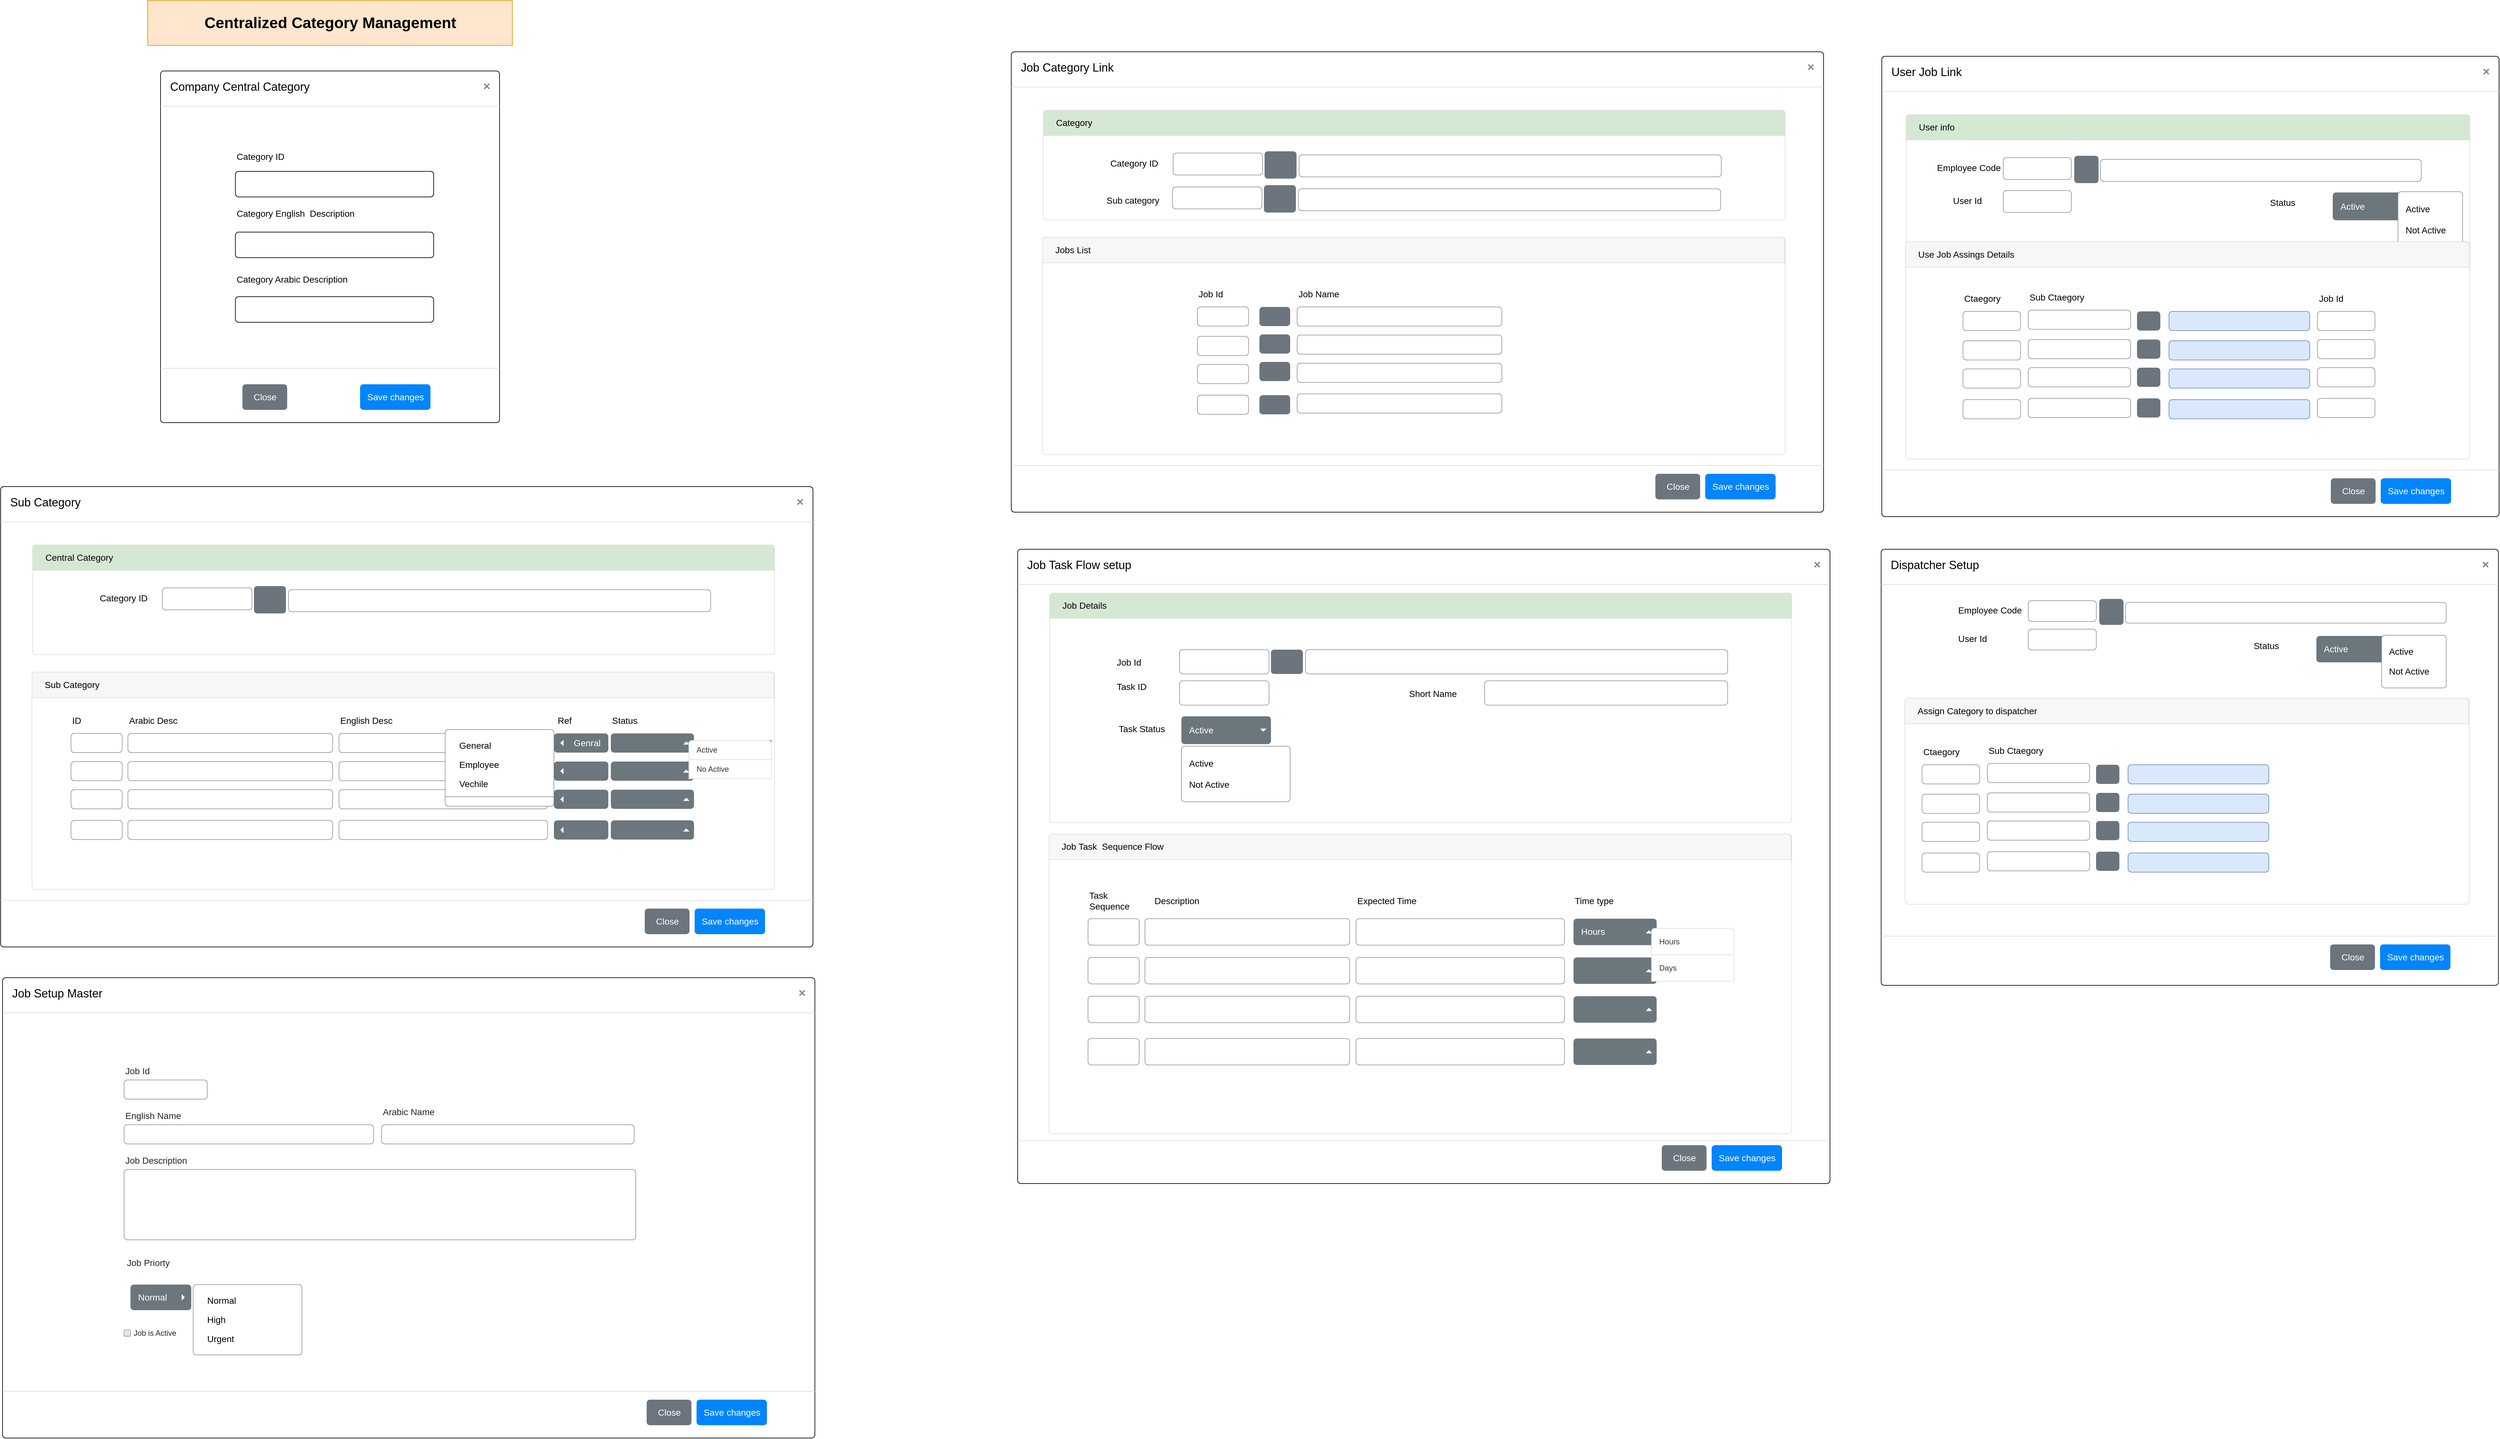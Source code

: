 <mxfile version="24.7.8">
  <diagram name="Page-1" id="03018318-947c-dd8e-b7a3-06fadd420f32">
    <mxGraphModel dx="1683" dy="1021" grid="1" gridSize="10" guides="1" tooltips="1" connect="1" arrows="1" fold="1" page="1" pageScale="1" pageWidth="6000" pageHeight="3300" background="#ffffff" math="0" shadow="0">
      <root>
        <mxCell id="0" />
        <mxCell id="1" parent="0" />
        <mxCell id="wYJrxyhoSdgwNmsz03KT-26" value="Centralized Category Management" style="text;strokeColor=#d79b00;fillColor=#ffe6cc;html=1;fontSize=24;fontStyle=1;verticalAlign=middle;align=center;rounded=0;shadow=0;" vertex="1" parent="1">
          <mxGeometry x="410" y="150" width="570" height="70" as="geometry" />
        </mxCell>
        <mxCell id="wYJrxyhoSdgwNmsz03KT-28" value="Company Central Category" style="html=1;shadow=0;dashed=0;shape=mxgraph.bootstrap.rrect;rSize=5;html=1;whiteSpace=wrap;verticalAlign=top;align=left;fontSize=18;spacing=15;spacingTop=-5;" vertex="1" parent="1">
          <mxGeometry x="430" y="260" width="530" height="550" as="geometry" />
        </mxCell>
        <mxCell id="wYJrxyhoSdgwNmsz03KT-29" value="" style="shape=line;strokeColor=#dddddd;resizeWidth=1;" vertex="1" parent="wYJrxyhoSdgwNmsz03KT-28">
          <mxGeometry width="530" height="10" relative="1" as="geometry">
            <mxPoint y="50" as="offset" />
          </mxGeometry>
        </mxCell>
        <mxCell id="wYJrxyhoSdgwNmsz03KT-30" value="" style="html=1;shadow=0;dashed=0;shape=mxgraph.bootstrap.x;strokeColor=#868686;strokeWidth=2;" vertex="1" parent="wYJrxyhoSdgwNmsz03KT-28">
          <mxGeometry x="1" width="8" height="8" relative="1" as="geometry">
            <mxPoint x="-24" y="20" as="offset" />
          </mxGeometry>
        </mxCell>
        <mxCell id="wYJrxyhoSdgwNmsz03KT-32" value="" style="shape=line;strokeColor=#dddddd;resizeWidth=1;" vertex="1" parent="wYJrxyhoSdgwNmsz03KT-28">
          <mxGeometry width="530" height="10" relative="1" as="geometry">
            <mxPoint y="460" as="offset" />
          </mxGeometry>
        </mxCell>
        <mxCell id="wYJrxyhoSdgwNmsz03KT-33" value="Save changes" style="html=1;shadow=0;dashed=0;shape=mxgraph.bootstrap.rrect;rSize=5;fillColor=#0085FC;strokeColor=none;fontColor=#FFFFFF;fontSize=14;" vertex="1" parent="wYJrxyhoSdgwNmsz03KT-28">
          <mxGeometry x="1" y="1" width="110" height="40" relative="1" as="geometry">
            <mxPoint x="-218" y="-60" as="offset" />
          </mxGeometry>
        </mxCell>
        <mxCell id="wYJrxyhoSdgwNmsz03KT-34" value="Close" style="html=1;shadow=0;dashed=0;shape=mxgraph.bootstrap.rrect;rSize=5;fillColor=#6C757D;strokeColor=none;fontColor=#FFFFFF;fontSize=14;" vertex="1" parent="wYJrxyhoSdgwNmsz03KT-28">
          <mxGeometry x="1" y="1" width="70" height="40" relative="1" as="geometry">
            <mxPoint x="-402" y="-60" as="offset" />
          </mxGeometry>
        </mxCell>
        <mxCell id="wYJrxyhoSdgwNmsz03KT-9" value="Category ID" style="fillColor=none;strokeColor=none;align=left;fontSize=14;" vertex="1" parent="wYJrxyhoSdgwNmsz03KT-28">
          <mxGeometry x="117" y="118" width="100" height="30" as="geometry" />
        </mxCell>
        <mxCell id="wYJrxyhoSdgwNmsz03KT-10" value="" style="html=1;shadow=0;dashed=0;shape=mxgraph.bootstrap.rrect;rSize=5;align=left;spacing=15;fontSize=14;" vertex="1" parent="wYJrxyhoSdgwNmsz03KT-28">
          <mxGeometry x="117" y="157" width="310" height="40" as="geometry" />
        </mxCell>
        <mxCell id="wYJrxyhoSdgwNmsz03KT-11" value="Category English  Description" style="fillColor=none;strokeColor=none;align=left;fontSize=14;" vertex="1" parent="wYJrxyhoSdgwNmsz03KT-28">
          <mxGeometry x="117" y="207" width="310" height="30" as="geometry" />
        </mxCell>
        <mxCell id="wYJrxyhoSdgwNmsz03KT-16" value="" style="html=1;shadow=0;dashed=0;shape=mxgraph.bootstrap.rrect;rSize=5;align=left;spacing=15;fontSize=14;" vertex="1" parent="wYJrxyhoSdgwNmsz03KT-28">
          <mxGeometry x="117" y="252" width="310" height="40" as="geometry" />
        </mxCell>
        <mxCell id="wYJrxyhoSdgwNmsz03KT-27" value="" style="html=1;shadow=0;dashed=0;shape=mxgraph.bootstrap.rrect;rSize=5;align=left;spacing=15;fontSize=14;" vertex="1" parent="wYJrxyhoSdgwNmsz03KT-28">
          <mxGeometry x="117" y="353" width="310" height="40" as="geometry" />
        </mxCell>
        <mxCell id="wYJrxyhoSdgwNmsz03KT-36" value="Category Arabic Description" style="fillColor=none;strokeColor=none;align=left;fontSize=14;" vertex="1" parent="wYJrxyhoSdgwNmsz03KT-28">
          <mxGeometry x="117" y="310" width="310" height="30" as="geometry" />
        </mxCell>
        <mxCell id="wYJrxyhoSdgwNmsz03KT-37" value="Sub Category" style="html=1;shadow=0;dashed=0;shape=mxgraph.bootstrap.rrect;rSize=5;html=1;whiteSpace=wrap;verticalAlign=top;align=left;fontSize=18;spacing=15;spacingTop=-5;" vertex="1" parent="1">
          <mxGeometry x="180" y="910" width="1270" height="720" as="geometry" />
        </mxCell>
        <mxCell id="wYJrxyhoSdgwNmsz03KT-38" value="" style="shape=line;strokeColor=#dddddd;resizeWidth=1;" vertex="1" parent="wYJrxyhoSdgwNmsz03KT-37">
          <mxGeometry width="1270" height="10" relative="1" as="geometry">
            <mxPoint y="50" as="offset" />
          </mxGeometry>
        </mxCell>
        <mxCell id="wYJrxyhoSdgwNmsz03KT-39" value="" style="html=1;shadow=0;dashed=0;shape=mxgraph.bootstrap.x;strokeColor=#868686;strokeWidth=2;" vertex="1" parent="wYJrxyhoSdgwNmsz03KT-37">
          <mxGeometry x="1" width="8" height="8" relative="1" as="geometry">
            <mxPoint x="-24" y="20" as="offset" />
          </mxGeometry>
        </mxCell>
        <mxCell id="wYJrxyhoSdgwNmsz03KT-40" value="" style="shape=line;strokeColor=#dddddd;resizeWidth=1;" vertex="1" parent="wYJrxyhoSdgwNmsz03KT-37">
          <mxGeometry width="1270" height="10" relative="1" as="geometry">
            <mxPoint y="642" as="offset" />
          </mxGeometry>
        </mxCell>
        <mxCell id="wYJrxyhoSdgwNmsz03KT-41" value="Save changes" style="html=1;shadow=0;dashed=0;shape=mxgraph.bootstrap.rrect;rSize=5;fillColor=#0085FC;strokeColor=none;fontColor=#FFFFFF;fontSize=14;" vertex="1" parent="wYJrxyhoSdgwNmsz03KT-37">
          <mxGeometry x="1" y="1" width="110" height="40" relative="1" as="geometry">
            <mxPoint x="-185" y="-60" as="offset" />
          </mxGeometry>
        </mxCell>
        <mxCell id="wYJrxyhoSdgwNmsz03KT-42" value="Close" style="html=1;shadow=0;dashed=0;shape=mxgraph.bootstrap.rrect;rSize=5;fillColor=#6C757D;strokeColor=none;fontColor=#FFFFFF;fontSize=14;" vertex="1" parent="wYJrxyhoSdgwNmsz03KT-37">
          <mxGeometry x="1" y="1" width="70" height="40" relative="1" as="geometry">
            <mxPoint x="-263" y="-60" as="offset" />
          </mxGeometry>
        </mxCell>
        <mxCell id="wYJrxyhoSdgwNmsz03KT-60" value="" style="html=1;shadow=0;dashed=0;shape=mxgraph.bootstrap.rrect;rSize=5;strokeColor=#DFDFDF;html=1;whiteSpace=wrap;fillColor=#FFFFFF;fontColor=#000000;" vertex="1" parent="wYJrxyhoSdgwNmsz03KT-37">
          <mxGeometry x="50" y="91.429" width="1160" height="171.429" as="geometry" />
        </mxCell>
        <mxCell id="wYJrxyhoSdgwNmsz03KT-61" value="Central Category" style="html=1;shadow=0;dashed=0;shape=mxgraph.bootstrap.topButton;strokeColor=none;fillColor=#d5e8d4;rSize=5;perimeter=none;whiteSpace=wrap;resizeWidth=1;align=left;spacing=20;fontSize=14;" vertex="1" parent="wYJrxyhoSdgwNmsz03KT-60">
          <mxGeometry width="1160" height="40" relative="1" as="geometry" />
        </mxCell>
        <mxCell id="wYJrxyhoSdgwNmsz03KT-64" value="" style="html=1;shadow=0;dashed=0;shape=mxgraph.bootstrap.rrect;rSize=5;fillColor=none;strokeColor=#999999;align=left;spacing=15;fontSize=14;fontColor=#6C767D;" vertex="1" parent="wYJrxyhoSdgwNmsz03KT-60">
          <mxGeometry x="203" y="67" width="140" height="34.286" as="geometry" />
        </mxCell>
        <mxCell id="wYJrxyhoSdgwNmsz03KT-68" value="Category ID" style="fillColor=none;strokeColor=none;align=left;fontSize=14;" vertex="1" parent="wYJrxyhoSdgwNmsz03KT-60">
          <mxGeometry x="103" y="67.001" width="100" height="30" as="geometry" />
        </mxCell>
        <mxCell id="wYJrxyhoSdgwNmsz03KT-69" value="" style="html=1;shadow=0;dashed=0;shape=mxgraph.bootstrap.rrect;rSize=5;fillColor=#6C757D;strokeColor=none;fontColor=#FFFFFF;fontSize=14;" vertex="1" parent="wYJrxyhoSdgwNmsz03KT-60">
          <mxGeometry x="346" y="64.14" width="50" height="42.86" as="geometry" />
        </mxCell>
        <mxCell id="wYJrxyhoSdgwNmsz03KT-70" value="" style="html=1;shadow=0;dashed=0;shape=mxgraph.bootstrap.rrect;rSize=5;fillColor=none;strokeColor=#999999;align=left;spacing=15;fontSize=14;fontColor=#6C767D;" vertex="1" parent="wYJrxyhoSdgwNmsz03KT-60">
          <mxGeometry x="400" y="69.85" width="660" height="34.29" as="geometry" />
        </mxCell>
        <mxCell id="wYJrxyhoSdgwNmsz03KT-71" value="" style="html=1;shadow=0;dashed=0;shape=mxgraph.bootstrap.rrect;rSize=5;strokeColor=#DFDFDF;html=1;whiteSpace=wrap;fillColor=#FFFFFF;fontColor=#000000;" vertex="1" parent="wYJrxyhoSdgwNmsz03KT-37">
          <mxGeometry x="49" y="290" width="1161" height="340" as="geometry" />
        </mxCell>
        <mxCell id="wYJrxyhoSdgwNmsz03KT-72" value="Sub Category" style="html=1;shadow=0;dashed=0;shape=mxgraph.bootstrap.topButton;strokeColor=inherit;fillColor=#F7F7F7;rSize=5;perimeter=none;whiteSpace=wrap;resizeWidth=1;align=left;spacing=20;fontSize=14;" vertex="1" parent="wYJrxyhoSdgwNmsz03KT-71">
          <mxGeometry width="1160" height="40" relative="1" as="geometry" />
        </mxCell>
        <mxCell id="wYJrxyhoSdgwNmsz03KT-77" value="" style="html=1;shadow=0;dashed=0;shape=mxgraph.bootstrap.rrect;rSize=5;fillColor=none;strokeColor=#999999;align=left;spacing=15;fontSize=14;fontColor=#6C767D;noLabel=0;" vertex="1" parent="wYJrxyhoSdgwNmsz03KT-71">
          <mxGeometry x="150" y="96" width="320" height="30" as="geometry" />
        </mxCell>
        <mxCell id="wYJrxyhoSdgwNmsz03KT-78" value="" style="html=1;shadow=0;dashed=0;shape=mxgraph.bootstrap.rrect;rSize=5;fillColor=none;strokeColor=#999999;align=left;spacing=15;fontSize=14;fontColor=#6C767D;" vertex="1" parent="wYJrxyhoSdgwNmsz03KT-71">
          <mxGeometry x="480" y="96" width="326" height="30" as="geometry" />
        </mxCell>
        <mxCell id="wYJrxyhoSdgwNmsz03KT-82" value="" style="html=1;shadow=0;dashed=0;shape=mxgraph.bootstrap.rrect;rSize=5;fillColor=none;strokeColor=#999999;align=left;spacing=15;fontSize=14;fontColor=#6C767D;noLabel=0;" vertex="1" parent="wYJrxyhoSdgwNmsz03KT-71">
          <mxGeometry x="150" y="140" width="320" height="30" as="geometry" />
        </mxCell>
        <mxCell id="wYJrxyhoSdgwNmsz03KT-83" value="" style="html=1;shadow=0;dashed=0;shape=mxgraph.bootstrap.rrect;rSize=5;fillColor=none;strokeColor=#999999;align=left;spacing=15;fontSize=14;fontColor=#6C767D;noLabel=0;" vertex="1" parent="wYJrxyhoSdgwNmsz03KT-71">
          <mxGeometry x="150" y="184" width="320" height="30" as="geometry" />
        </mxCell>
        <mxCell id="wYJrxyhoSdgwNmsz03KT-84" value="" style="html=1;shadow=0;dashed=0;shape=mxgraph.bootstrap.rrect;rSize=5;fillColor=none;strokeColor=#999999;align=left;spacing=15;fontSize=14;fontColor=#6C767D;noLabel=0;" vertex="1" parent="wYJrxyhoSdgwNmsz03KT-71">
          <mxGeometry x="150" y="232" width="320" height="30" as="geometry" />
        </mxCell>
        <mxCell id="wYJrxyhoSdgwNmsz03KT-85" value="" style="html=1;shadow=0;dashed=0;shape=mxgraph.bootstrap.rrect;rSize=5;fillColor=none;strokeColor=#999999;align=left;spacing=15;fontSize=14;fontColor=#6C767D;" vertex="1" parent="wYJrxyhoSdgwNmsz03KT-71">
          <mxGeometry x="480" y="140" width="326" height="30" as="geometry" />
        </mxCell>
        <mxCell id="wYJrxyhoSdgwNmsz03KT-86" value="" style="html=1;shadow=0;dashed=0;shape=mxgraph.bootstrap.rrect;rSize=5;fillColor=none;strokeColor=#999999;align=left;spacing=15;fontSize=14;fontColor=#6C767D;" vertex="1" parent="wYJrxyhoSdgwNmsz03KT-71">
          <mxGeometry x="480" y="184" width="326" height="30" as="geometry" />
        </mxCell>
        <mxCell id="wYJrxyhoSdgwNmsz03KT-87" value="" style="html=1;shadow=0;dashed=0;shape=mxgraph.bootstrap.rrect;rSize=5;fillColor=none;strokeColor=#999999;align=left;spacing=15;fontSize=14;fontColor=#6C767D;" vertex="1" parent="wYJrxyhoSdgwNmsz03KT-71">
          <mxGeometry x="480" y="232" width="326" height="30" as="geometry" />
        </mxCell>
        <mxCell id="wYJrxyhoSdgwNmsz03KT-88" value="" style="html=1;shadow=0;dashed=0;shape=mxgraph.bootstrap.rrect;rSize=5;fillColor=none;strokeColor=#999999;align=left;spacing=15;fontSize=14;fontColor=#6C767D;noLabel=0;" vertex="1" parent="wYJrxyhoSdgwNmsz03KT-71">
          <mxGeometry x="61" y="96" width="80" height="30" as="geometry" />
        </mxCell>
        <mxCell id="wYJrxyhoSdgwNmsz03KT-89" value="" style="html=1;shadow=0;dashed=0;shape=mxgraph.bootstrap.rrect;rSize=5;fillColor=none;strokeColor=#999999;align=left;spacing=15;fontSize=14;fontColor=#6C767D;noLabel=0;" vertex="1" parent="wYJrxyhoSdgwNmsz03KT-71">
          <mxGeometry x="61" y="140" width="80" height="30" as="geometry" />
        </mxCell>
        <mxCell id="wYJrxyhoSdgwNmsz03KT-90" value="" style="html=1;shadow=0;dashed=0;shape=mxgraph.bootstrap.rrect;rSize=5;fillColor=none;strokeColor=#999999;align=left;spacing=15;fontSize=14;fontColor=#6C767D;noLabel=0;" vertex="1" parent="wYJrxyhoSdgwNmsz03KT-71">
          <mxGeometry x="61" y="184" width="80" height="30" as="geometry" />
        </mxCell>
        <mxCell id="wYJrxyhoSdgwNmsz03KT-91" value="" style="html=1;shadow=0;dashed=0;shape=mxgraph.bootstrap.rrect;rSize=5;fillColor=none;strokeColor=#999999;align=left;spacing=15;fontSize=14;fontColor=#6C767D;noLabel=0;" vertex="1" parent="wYJrxyhoSdgwNmsz03KT-71">
          <mxGeometry x="61" y="232" width="80" height="30" as="geometry" />
        </mxCell>
        <mxCell id="wYJrxyhoSdgwNmsz03KT-92" value="ID" style="fillColor=none;strokeColor=none;align=left;fontSize=14;" vertex="1" parent="wYJrxyhoSdgwNmsz03KT-71">
          <mxGeometry x="61" y="60.0" width="80" height="30" as="geometry" />
        </mxCell>
        <mxCell id="wYJrxyhoSdgwNmsz03KT-93" value="Arabic Desc" style="fillColor=none;strokeColor=none;align=left;fontSize=14;" vertex="1" parent="wYJrxyhoSdgwNmsz03KT-71">
          <mxGeometry x="150" y="60.0" width="320" height="30" as="geometry" />
        </mxCell>
        <mxCell id="wYJrxyhoSdgwNmsz03KT-94" value="English Desc" style="fillColor=none;strokeColor=none;align=left;fontSize=14;" vertex="1" parent="wYJrxyhoSdgwNmsz03KT-71">
          <mxGeometry x="480" y="60.0" width="320" height="30" as="geometry" />
        </mxCell>
        <mxCell id="wYJrxyhoSdgwNmsz03KT-95" value="" style="html=1;shadow=0;dashed=0;shape=mxgraph.bootstrap.rrect;rSize=5;strokeColor=none;strokeWidth=1;fillColor=#6C767D;fontColor=#ffffff;whiteSpace=wrap;align=left;verticalAlign=middle;fontStyle=0;fontSize=14;spacingLeft=10;" vertex="1" parent="wYJrxyhoSdgwNmsz03KT-71">
          <mxGeometry x="905" y="96" width="130" height="30" as="geometry" />
        </mxCell>
        <mxCell id="wYJrxyhoSdgwNmsz03KT-96" value="" style="shape=triangle;direction=north;fillColor=#ffffff;strokeColor=none;perimeter=none;" vertex="1" parent="wYJrxyhoSdgwNmsz03KT-95">
          <mxGeometry x="1" y="0.5" width="10" height="5" relative="1" as="geometry">
            <mxPoint x="-17" y="-2.5" as="offset" />
          </mxGeometry>
        </mxCell>
        <mxCell id="wYJrxyhoSdgwNmsz03KT-97" value="" style="html=1;shadow=0;dashed=0;shape=mxgraph.bootstrap.rrect;rSize=5;strokeColor=none;strokeWidth=1;fillColor=#6C767D;fontColor=#ffffff;whiteSpace=wrap;align=left;verticalAlign=middle;fontStyle=0;fontSize=14;spacingLeft=10;" vertex="1" parent="wYJrxyhoSdgwNmsz03KT-71">
          <mxGeometry x="905" y="140" width="130" height="30" as="geometry" />
        </mxCell>
        <mxCell id="wYJrxyhoSdgwNmsz03KT-98" value="" style="shape=triangle;direction=north;fillColor=#ffffff;strokeColor=none;perimeter=none;" vertex="1" parent="wYJrxyhoSdgwNmsz03KT-97">
          <mxGeometry x="1" y="0.5" width="10" height="5" relative="1" as="geometry">
            <mxPoint x="-17" y="-2.5" as="offset" />
          </mxGeometry>
        </mxCell>
        <mxCell id="wYJrxyhoSdgwNmsz03KT-99" value="" style="html=1;shadow=0;dashed=0;shape=mxgraph.bootstrap.rrect;rSize=5;strokeColor=none;strokeWidth=1;fillColor=#6C767D;fontColor=#ffffff;whiteSpace=wrap;align=left;verticalAlign=middle;fontStyle=0;fontSize=14;spacingLeft=10;" vertex="1" parent="wYJrxyhoSdgwNmsz03KT-71">
          <mxGeometry x="905" y="184" width="130" height="30" as="geometry" />
        </mxCell>
        <mxCell id="wYJrxyhoSdgwNmsz03KT-100" value="" style="shape=triangle;direction=north;fillColor=#ffffff;strokeColor=none;perimeter=none;" vertex="1" parent="wYJrxyhoSdgwNmsz03KT-99">
          <mxGeometry x="1" y="0.5" width="10" height="5" relative="1" as="geometry">
            <mxPoint x="-17" y="-2.5" as="offset" />
          </mxGeometry>
        </mxCell>
        <mxCell id="wYJrxyhoSdgwNmsz03KT-101" value="" style="html=1;shadow=0;dashed=0;shape=mxgraph.bootstrap.rrect;rSize=5;strokeColor=none;strokeWidth=1;fillColor=#6C767D;fontColor=#ffffff;whiteSpace=wrap;align=left;verticalAlign=middle;fontStyle=0;fontSize=14;spacingLeft=10;" vertex="1" parent="wYJrxyhoSdgwNmsz03KT-71">
          <mxGeometry x="905" y="232" width="130" height="30" as="geometry" />
        </mxCell>
        <mxCell id="wYJrxyhoSdgwNmsz03KT-102" value="" style="shape=triangle;direction=north;fillColor=#ffffff;strokeColor=none;perimeter=none;" vertex="1" parent="wYJrxyhoSdgwNmsz03KT-101">
          <mxGeometry x="1" y="0.5" width="10" height="5" relative="1" as="geometry">
            <mxPoint x="-17" y="-2.5" as="offset" />
          </mxGeometry>
        </mxCell>
        <mxCell id="wYJrxyhoSdgwNmsz03KT-103" value="Status" style="fillColor=none;strokeColor=none;align=left;fontSize=14;" vertex="1" parent="wYJrxyhoSdgwNmsz03KT-71">
          <mxGeometry x="905" y="60.0" width="130" height="30" as="geometry" />
        </mxCell>
        <mxCell id="wYJrxyhoSdgwNmsz03KT-104" value="" style="swimlane;fontStyle=0;childLayout=stackLayout;horizontal=1;startSize=0;horizontalStack=0;resizeParent=1;resizeParentMax=0;resizeLast=0;collapsible=0;marginBottom=0;whiteSpace=wrap;html=1;fillColor=#D4E1F5;strokeColor=#6c8ebf;gradientColor=none;" vertex="1" parent="wYJrxyhoSdgwNmsz03KT-71">
          <mxGeometry x="1027" y="107" width="129" height="60" as="geometry" />
        </mxCell>
        <mxCell id="wYJrxyhoSdgwNmsz03KT-105" value="Active" style="text;strokeColor=#DFDFDF;fillColor=#FFFFFF;align=left;verticalAlign=middle;spacingLeft=10;spacingRight=10;overflow=hidden;points=[[0,0.5],[1,0.5]];portConstraint=eastwest;rotatable=0;whiteSpace=wrap;html=1;shape=mxgraph.bootstrap.topButton;rSize=5;fontColor=#333333;" vertex="1" parent="wYJrxyhoSdgwNmsz03KT-104">
          <mxGeometry width="129" height="30" as="geometry" />
        </mxCell>
        <mxCell id="wYJrxyhoSdgwNmsz03KT-106" value="No Active" style="text;strokeColor=#DFDFDF;fillColor=#FFFFFF;align=left;verticalAlign=middle;spacingLeft=10;spacingRight=10;overflow=hidden;points=[[0,0.5],[1,0.5]];portConstraint=eastwest;rotatable=0;whiteSpace=wrap;html=1;rSize=5;fontColor=#333333;" vertex="1" parent="wYJrxyhoSdgwNmsz03KT-104">
          <mxGeometry y="30" width="129" height="30" as="geometry" />
        </mxCell>
        <mxCell id="wYJrxyhoSdgwNmsz03KT-321" value="Ref " style="fillColor=none;strokeColor=none;align=left;fontSize=14;" vertex="1" parent="wYJrxyhoSdgwNmsz03KT-71">
          <mxGeometry x="820" y="60" width="69" height="30" as="geometry" />
        </mxCell>
        <mxCell id="wYJrxyhoSdgwNmsz03KT-330" value="Genral" style="html=1;shadow=0;dashed=0;shape=mxgraph.bootstrap.rrect;rSize=5;strokeColor=none;strokeWidth=1;fillColor=#6C767D;fontColor=#ffffff;whiteSpace=wrap;align=right;verticalAlign=middle;fontStyle=0;fontSize=14;spacingRight=10;" vertex="1" parent="wYJrxyhoSdgwNmsz03KT-71">
          <mxGeometry x="816" y="96" width="85" height="30" as="geometry" />
        </mxCell>
        <mxCell id="wYJrxyhoSdgwNmsz03KT-331" value="" style="shape=triangle;direction=west;fillColor=#ffffff;strokeColor=none;perimeter=none;" vertex="1" parent="wYJrxyhoSdgwNmsz03KT-330">
          <mxGeometry y="0.5" width="5" height="10" relative="1" as="geometry">
            <mxPoint x="10" y="-5" as="offset" />
          </mxGeometry>
        </mxCell>
        <mxCell id="wYJrxyhoSdgwNmsz03KT-332" value="" style="swimlane;container=1;shape=mxgraph.bootstrap.rrect;rSize=5;strokeColor=#999999;fillColor=#ffffff;fontStyle=0;childLayout=stackLayout;horizontal=1;startSize=0;horizontalStack=0;resizeParent=1;resizeParentMax=0;resizeLast=0;collapsible=0;marginBottom=0;whiteSpace=wrap;html=1;marginTop=10;marginBottom=10;" vertex="1" parent="wYJrxyhoSdgwNmsz03KT-71">
          <mxGeometry x="646" y="90" width="170" height="120" as="geometry" />
        </mxCell>
        <mxCell id="wYJrxyhoSdgwNmsz03KT-333" value="General" style="text;align=left;verticalAlign=middle;spacingLeft=20;spacingRight=10;overflow=hidden;points=[[0,0.5],[1,0.5]];portConstraint=eastwest;rotatable=0;whiteSpace=wrap;html=1;fontColor=inherit;fontSize=14;fontStyle=0;" vertex="1" parent="wYJrxyhoSdgwNmsz03KT-332">
          <mxGeometry y="10" width="170" height="30" as="geometry" />
        </mxCell>
        <mxCell id="wYJrxyhoSdgwNmsz03KT-334" value="Employee" style="text;align=left;verticalAlign=middle;spacingLeft=20;spacingRight=10;overflow=hidden;points=[[0,0.5],[1,0.5]];portConstraint=eastwest;rotatable=0;whiteSpace=wrap;html=1;fontColor=inherit;fontSize=14;fontStyle=0;" vertex="1" parent="wYJrxyhoSdgwNmsz03KT-332">
          <mxGeometry y="40" width="170" height="30" as="geometry" />
        </mxCell>
        <mxCell id="wYJrxyhoSdgwNmsz03KT-335" value="Vechile" style="text;align=left;verticalAlign=middle;spacingLeft=20;spacingRight=10;overflow=hidden;points=[[0,0.5],[1,0.5]];portConstraint=eastwest;rotatable=0;whiteSpace=wrap;html=1;fontColor=inherit;fontSize=14;fontStyle=0;" vertex="1" parent="wYJrxyhoSdgwNmsz03KT-332">
          <mxGeometry y="70" width="170" height="30" as="geometry" />
        </mxCell>
        <mxCell id="wYJrxyhoSdgwNmsz03KT-336" value="" style="text;shape=line;strokeColor=inherit;align=center;verticalAlign=middle;spacingLeft=20;spacingRight=10;overflow=hidden;points=[[0,0.5],[1,0.5]];portConstraint=eastwest;rotatable=0;whiteSpace=wrap;html=1;fontColor=inherit;" vertex="1" parent="wYJrxyhoSdgwNmsz03KT-332">
          <mxGeometry y="100" width="170" height="10" as="geometry" />
        </mxCell>
        <mxCell id="wYJrxyhoSdgwNmsz03KT-340" value="" style="html=1;shadow=0;dashed=0;shape=mxgraph.bootstrap.rrect;rSize=5;strokeColor=none;strokeWidth=1;fillColor=#6C767D;fontColor=#ffffff;whiteSpace=wrap;align=right;verticalAlign=middle;fontStyle=0;fontSize=14;spacingRight=10;" vertex="1" parent="wYJrxyhoSdgwNmsz03KT-71">
          <mxGeometry x="816" y="184" width="85" height="30" as="geometry" />
        </mxCell>
        <mxCell id="wYJrxyhoSdgwNmsz03KT-341" value="" style="shape=triangle;direction=west;fillColor=#ffffff;strokeColor=none;perimeter=none;" vertex="1" parent="wYJrxyhoSdgwNmsz03KT-340">
          <mxGeometry y="0.5" width="5" height="10" relative="1" as="geometry">
            <mxPoint x="10" y="-5" as="offset" />
          </mxGeometry>
        </mxCell>
        <mxCell id="wYJrxyhoSdgwNmsz03KT-342" value="" style="html=1;shadow=0;dashed=0;shape=mxgraph.bootstrap.rrect;rSize=5;strokeColor=none;strokeWidth=1;fillColor=#6C767D;fontColor=#ffffff;whiteSpace=wrap;align=right;verticalAlign=middle;fontStyle=0;fontSize=14;spacingRight=10;" vertex="1" parent="wYJrxyhoSdgwNmsz03KT-71">
          <mxGeometry x="816" y="232" width="85" height="30" as="geometry" />
        </mxCell>
        <mxCell id="wYJrxyhoSdgwNmsz03KT-343" value="" style="shape=triangle;direction=west;fillColor=#ffffff;strokeColor=none;perimeter=none;" vertex="1" parent="wYJrxyhoSdgwNmsz03KT-342">
          <mxGeometry y="0.5" width="5" height="10" relative="1" as="geometry">
            <mxPoint x="10" y="-5" as="offset" />
          </mxGeometry>
        </mxCell>
        <mxCell id="wYJrxyhoSdgwNmsz03KT-112" value="Job Setup Master" style="html=1;shadow=0;dashed=0;shape=mxgraph.bootstrap.rrect;rSize=5;html=1;whiteSpace=wrap;verticalAlign=top;align=left;fontSize=18;spacing=15;spacingTop=-5;" vertex="1" parent="1">
          <mxGeometry x="183" y="1678" width="1270" height="720" as="geometry" />
        </mxCell>
        <mxCell id="wYJrxyhoSdgwNmsz03KT-113" value="" style="shape=line;strokeColor=#dddddd;resizeWidth=1;" vertex="1" parent="wYJrxyhoSdgwNmsz03KT-112">
          <mxGeometry width="1270" height="10" relative="1" as="geometry">
            <mxPoint y="50" as="offset" />
          </mxGeometry>
        </mxCell>
        <mxCell id="wYJrxyhoSdgwNmsz03KT-114" value="" style="html=1;shadow=0;dashed=0;shape=mxgraph.bootstrap.x;strokeColor=#868686;strokeWidth=2;" vertex="1" parent="wYJrxyhoSdgwNmsz03KT-112">
          <mxGeometry x="1" width="8" height="8" relative="1" as="geometry">
            <mxPoint x="-24" y="20" as="offset" />
          </mxGeometry>
        </mxCell>
        <mxCell id="wYJrxyhoSdgwNmsz03KT-115" value="" style="shape=line;strokeColor=#dddddd;resizeWidth=1;" vertex="1" parent="wYJrxyhoSdgwNmsz03KT-112">
          <mxGeometry width="1270" height="10" relative="1" as="geometry">
            <mxPoint y="642" as="offset" />
          </mxGeometry>
        </mxCell>
        <mxCell id="wYJrxyhoSdgwNmsz03KT-116" value="Save changes" style="html=1;shadow=0;dashed=0;shape=mxgraph.bootstrap.rrect;rSize=5;fillColor=#0085FC;strokeColor=none;fontColor=#FFFFFF;fontSize=14;" vertex="1" parent="wYJrxyhoSdgwNmsz03KT-112">
          <mxGeometry x="1" y="1" width="110" height="40" relative="1" as="geometry">
            <mxPoint x="-185" y="-60" as="offset" />
          </mxGeometry>
        </mxCell>
        <mxCell id="wYJrxyhoSdgwNmsz03KT-117" value="Close" style="html=1;shadow=0;dashed=0;shape=mxgraph.bootstrap.rrect;rSize=5;fillColor=#6C757D;strokeColor=none;fontColor=#FFFFFF;fontSize=14;" vertex="1" parent="wYJrxyhoSdgwNmsz03KT-112">
          <mxGeometry x="1" y="1" width="70" height="40" relative="1" as="geometry">
            <mxPoint x="-263" y="-60" as="offset" />
          </mxGeometry>
        </mxCell>
        <mxCell id="wYJrxyhoSdgwNmsz03KT-163" value="Job Id" style="fillColor=none;strokeColor=none;align=left;fontSize=14;fontColor=#212529;" vertex="1" parent="wYJrxyhoSdgwNmsz03KT-112">
          <mxGeometry x="190" y="130" width="400" height="30" as="geometry" />
        </mxCell>
        <mxCell id="wYJrxyhoSdgwNmsz03KT-164" value="" style="html=1;shadow=0;dashed=0;shape=mxgraph.bootstrap.rrect;rSize=5;fillColor=none;strokeColor=#999999;align=left;spacing=15;fontSize=14;fontColor=#6C767D;" vertex="1" parent="wYJrxyhoSdgwNmsz03KT-112">
          <mxGeometry x="190" y="160" width="130" height="30" as="geometry" />
        </mxCell>
        <mxCell id="wYJrxyhoSdgwNmsz03KT-165" value="Arabic Name" style="fillColor=none;strokeColor=none;align=left;fontSize=14;fontColor=#212529;" vertex="1" parent="wYJrxyhoSdgwNmsz03KT-112">
          <mxGeometry x="592.5" y="194" width="400" height="30" as="geometry" />
        </mxCell>
        <mxCell id="wYJrxyhoSdgwNmsz03KT-166" value="" style="html=1;shadow=0;dashed=0;shape=mxgraph.bootstrap.rrect;rSize=5;fillColor=none;strokeColor=#999999;align=left;spacing=15;fontSize=14;fontColor=#6C767D;" vertex="1" parent="wYJrxyhoSdgwNmsz03KT-112">
          <mxGeometry x="592.5" y="230" width="395" height="30" as="geometry" />
        </mxCell>
        <mxCell id="wYJrxyhoSdgwNmsz03KT-167" value="English Name" style="fillColor=none;strokeColor=none;align=left;fontSize=14;fontColor=#212529;" vertex="1" parent="wYJrxyhoSdgwNmsz03KT-112">
          <mxGeometry x="190" y="200" width="390" height="30" as="geometry" />
        </mxCell>
        <mxCell id="wYJrxyhoSdgwNmsz03KT-168" value="" style="html=1;shadow=0;dashed=0;shape=mxgraph.bootstrap.rrect;rSize=5;fillColor=none;strokeColor=#999999;align=left;spacing=15;fontSize=14;fontColor=#6C767D;" vertex="1" parent="wYJrxyhoSdgwNmsz03KT-112">
          <mxGeometry x="190" y="230" width="390" height="30" as="geometry" />
        </mxCell>
        <mxCell id="wYJrxyhoSdgwNmsz03KT-169" value="Job Description" style="fillColor=none;strokeColor=none;align=left;fontSize=14;fontColor=#212529;" vertex="1" parent="wYJrxyhoSdgwNmsz03KT-112">
          <mxGeometry x="190" y="270" width="390" height="30" as="geometry" />
        </mxCell>
        <mxCell id="wYJrxyhoSdgwNmsz03KT-170" value="" style="html=1;shadow=0;dashed=0;shape=mxgraph.bootstrap.rrect;rSize=5;fillColor=none;strokeColor=#999999;align=left;spacing=15;fontSize=14;fontColor=#6C767D;" vertex="1" parent="wYJrxyhoSdgwNmsz03KT-112">
          <mxGeometry x="190" y="300" width="800" height="110" as="geometry" />
        </mxCell>
        <mxCell id="wYJrxyhoSdgwNmsz03KT-178" value="Job is Active" style="html=1;shadow=0;dashed=0;shape=mxgraph.bootstrap.checkbox2;labelPosition=right;verticalLabelPosition=middle;align=left;verticalAlign=middle;gradientColor=#DEDEDE;fillColor=#EDEDED;checked=0;spacing=5;strokeColor=#999999;fontColor=#212529;checkedFill=#0085FC;checkedStroke=#ffffff;" vertex="1" parent="wYJrxyhoSdgwNmsz03KT-112">
          <mxGeometry x="190" y="551" width="10" height="10" as="geometry" />
        </mxCell>
        <mxCell id="wYJrxyhoSdgwNmsz03KT-182" value="Job Priorty" style="fillColor=none;strokeColor=none;align=left;fontSize=14;fontColor=#212529;" vertex="1" parent="wYJrxyhoSdgwNmsz03KT-112">
          <mxGeometry x="192.5" y="430" width="400" height="30" as="geometry" />
        </mxCell>
        <mxCell id="wYJrxyhoSdgwNmsz03KT-183" value="Normal" style="html=1;shadow=0;dashed=0;shape=mxgraph.bootstrap.rrect;rSize=5;strokeColor=none;strokeWidth=1;fillColor=#6C767D;fontColor=#ffffff;whiteSpace=wrap;align=left;verticalAlign=middle;fontStyle=0;fontSize=14;spacingLeft=10;" vertex="1" parent="wYJrxyhoSdgwNmsz03KT-112">
          <mxGeometry x="200" y="480" width="95" height="40" as="geometry" />
        </mxCell>
        <mxCell id="wYJrxyhoSdgwNmsz03KT-184" value="" style="shape=triangle;direction=east;fillColor=#ffffff;strokeColor=none;perimeter=none;" vertex="1" parent="wYJrxyhoSdgwNmsz03KT-183">
          <mxGeometry x="1" y="0.5" width="5" height="10" relative="1" as="geometry">
            <mxPoint x="-15" y="-5" as="offset" />
          </mxGeometry>
        </mxCell>
        <mxCell id="wYJrxyhoSdgwNmsz03KT-185" value="" style="swimlane;container=1;shape=mxgraph.bootstrap.rrect;rSize=5;strokeColor=#999999;fillColor=#ffffff;fontStyle=0;childLayout=stackLayout;horizontal=1;startSize=0;horizontalStack=0;resizeParent=1;resizeParentMax=0;resizeLast=0;collapsible=0;marginBottom=0;whiteSpace=wrap;html=1;marginTop=10;marginBottom=10;" vertex="1" parent="wYJrxyhoSdgwNmsz03KT-112">
          <mxGeometry x="298" y="480" width="170" height="110" as="geometry" />
        </mxCell>
        <mxCell id="wYJrxyhoSdgwNmsz03KT-186" value="Normal" style="text;align=left;verticalAlign=middle;spacingLeft=20;spacingRight=10;overflow=hidden;points=[[0,0.5],[1,0.5]];portConstraint=eastwest;rotatable=0;whiteSpace=wrap;html=1;fontColor=inherit;fontSize=14;fontStyle=0;" vertex="1" parent="wYJrxyhoSdgwNmsz03KT-185">
          <mxGeometry y="10" width="170" height="30" as="geometry" />
        </mxCell>
        <mxCell id="wYJrxyhoSdgwNmsz03KT-187" value="High" style="text;align=left;verticalAlign=middle;spacingLeft=20;spacingRight=10;overflow=hidden;points=[[0,0.5],[1,0.5]];portConstraint=eastwest;rotatable=0;whiteSpace=wrap;html=1;fontColor=inherit;fontSize=14;fontStyle=0;" vertex="1" parent="wYJrxyhoSdgwNmsz03KT-185">
          <mxGeometry y="40" width="170" height="30" as="geometry" />
        </mxCell>
        <mxCell id="wYJrxyhoSdgwNmsz03KT-188" value="Urgent" style="text;align=left;verticalAlign=middle;spacingLeft=20;spacingRight=10;overflow=hidden;points=[[0,0.5],[1,0.5]];portConstraint=eastwest;rotatable=0;whiteSpace=wrap;html=1;fontColor=inherit;fontSize=14;fontStyle=0;" vertex="1" parent="wYJrxyhoSdgwNmsz03KT-185">
          <mxGeometry y="70" width="170" height="30" as="geometry" />
        </mxCell>
        <mxCell id="wYJrxyhoSdgwNmsz03KT-191" value="Job Category Link" style="html=1;shadow=0;dashed=0;shape=mxgraph.bootstrap.rrect;rSize=5;html=1;whiteSpace=wrap;verticalAlign=top;align=left;fontSize=18;spacing=15;spacingTop=-5;" vertex="1" parent="1">
          <mxGeometry x="1760" y="230" width="1270" height="720" as="geometry" />
        </mxCell>
        <mxCell id="wYJrxyhoSdgwNmsz03KT-192" value="" style="shape=line;strokeColor=#dddddd;resizeWidth=1;" vertex="1" parent="wYJrxyhoSdgwNmsz03KT-191">
          <mxGeometry width="1270" height="10" relative="1" as="geometry">
            <mxPoint y="50" as="offset" />
          </mxGeometry>
        </mxCell>
        <mxCell id="wYJrxyhoSdgwNmsz03KT-193" value="" style="html=1;shadow=0;dashed=0;shape=mxgraph.bootstrap.x;strokeColor=#868686;strokeWidth=2;" vertex="1" parent="wYJrxyhoSdgwNmsz03KT-191">
          <mxGeometry x="1" width="8" height="8" relative="1" as="geometry">
            <mxPoint x="-24" y="20" as="offset" />
          </mxGeometry>
        </mxCell>
        <mxCell id="wYJrxyhoSdgwNmsz03KT-194" value="" style="shape=line;strokeColor=#dddddd;resizeWidth=1;" vertex="1" parent="wYJrxyhoSdgwNmsz03KT-191">
          <mxGeometry width="1270" height="10" relative="1" as="geometry">
            <mxPoint y="642" as="offset" />
          </mxGeometry>
        </mxCell>
        <mxCell id="wYJrxyhoSdgwNmsz03KT-195" value="Save changes" style="html=1;shadow=0;dashed=0;shape=mxgraph.bootstrap.rrect;rSize=5;fillColor=#0085FC;strokeColor=none;fontColor=#FFFFFF;fontSize=14;" vertex="1" parent="wYJrxyhoSdgwNmsz03KT-191">
          <mxGeometry x="1" y="1" width="110" height="40" relative="1" as="geometry">
            <mxPoint x="-185" y="-60" as="offset" />
          </mxGeometry>
        </mxCell>
        <mxCell id="wYJrxyhoSdgwNmsz03KT-196" value="Close" style="html=1;shadow=0;dashed=0;shape=mxgraph.bootstrap.rrect;rSize=5;fillColor=#6C757D;strokeColor=none;fontColor=#FFFFFF;fontSize=14;" vertex="1" parent="wYJrxyhoSdgwNmsz03KT-191">
          <mxGeometry x="1" y="1" width="70" height="40" relative="1" as="geometry">
            <mxPoint x="-263" y="-60" as="offset" />
          </mxGeometry>
        </mxCell>
        <mxCell id="wYJrxyhoSdgwNmsz03KT-197" value="" style="html=1;shadow=0;dashed=0;shape=mxgraph.bootstrap.rrect;rSize=5;strokeColor=#DFDFDF;html=1;whiteSpace=wrap;fillColor=#FFFFFF;fontColor=#000000;" vertex="1" parent="wYJrxyhoSdgwNmsz03KT-191">
          <mxGeometry x="50" y="91.429" width="1160" height="171.429" as="geometry" />
        </mxCell>
        <mxCell id="wYJrxyhoSdgwNmsz03KT-198" value="Category" style="html=1;shadow=0;dashed=0;shape=mxgraph.bootstrap.topButton;strokeColor=none;fillColor=#d5e8d4;rSize=5;perimeter=none;whiteSpace=wrap;resizeWidth=1;align=left;spacing=20;fontSize=14;" vertex="1" parent="wYJrxyhoSdgwNmsz03KT-197">
          <mxGeometry width="1160" height="40" relative="1" as="geometry" />
        </mxCell>
        <mxCell id="wYJrxyhoSdgwNmsz03KT-199" value="" style="html=1;shadow=0;dashed=0;shape=mxgraph.bootstrap.rrect;rSize=5;fillColor=none;strokeColor=#999999;align=left;spacing=15;fontSize=14;fontColor=#6C767D;" vertex="1" parent="wYJrxyhoSdgwNmsz03KT-197">
          <mxGeometry x="203" y="67" width="140" height="34.286" as="geometry" />
        </mxCell>
        <mxCell id="wYJrxyhoSdgwNmsz03KT-200" value="Category ID" style="fillColor=none;strokeColor=none;align=left;fontSize=14;" vertex="1" parent="wYJrxyhoSdgwNmsz03KT-197">
          <mxGeometry x="103" y="67.001" width="100" height="30" as="geometry" />
        </mxCell>
        <mxCell id="wYJrxyhoSdgwNmsz03KT-201" value="" style="html=1;shadow=0;dashed=0;shape=mxgraph.bootstrap.rrect;rSize=5;fillColor=#6C757D;strokeColor=none;fontColor=#FFFFFF;fontSize=14;" vertex="1" parent="wYJrxyhoSdgwNmsz03KT-197">
          <mxGeometry x="346" y="64.14" width="50" height="42.86" as="geometry" />
        </mxCell>
        <mxCell id="wYJrxyhoSdgwNmsz03KT-202" value="" style="html=1;shadow=0;dashed=0;shape=mxgraph.bootstrap.rrect;rSize=5;fillColor=none;strokeColor=#999999;align=left;spacing=15;fontSize=14;fontColor=#6C767D;" vertex="1" parent="wYJrxyhoSdgwNmsz03KT-197">
          <mxGeometry x="400" y="69.85" width="660" height="34.29" as="geometry" />
        </mxCell>
        <mxCell id="wYJrxyhoSdgwNmsz03KT-203" value="" style="html=1;shadow=0;dashed=0;shape=mxgraph.bootstrap.rrect;rSize=5;strokeColor=#DFDFDF;html=1;whiteSpace=wrap;fillColor=#FFFFFF;fontColor=#000000;" vertex="1" parent="wYJrxyhoSdgwNmsz03KT-191">
          <mxGeometry x="49" y="290" width="1161" height="340" as="geometry" />
        </mxCell>
        <mxCell id="wYJrxyhoSdgwNmsz03KT-204" value="Jobs List" style="html=1;shadow=0;dashed=0;shape=mxgraph.bootstrap.topButton;strokeColor=inherit;fillColor=#F7F7F7;rSize=5;perimeter=none;whiteSpace=wrap;resizeWidth=1;align=left;spacing=20;fontSize=14;" vertex="1" parent="wYJrxyhoSdgwNmsz03KT-203">
          <mxGeometry width="1160" height="40" relative="1" as="geometry" />
        </mxCell>
        <mxCell id="wYJrxyhoSdgwNmsz03KT-205" value="" style="html=1;shadow=0;dashed=0;shape=mxgraph.bootstrap.rrect;rSize=5;fillColor=none;strokeColor=#999999;align=left;spacing=15;fontSize=14;fontColor=#6C767D;noLabel=0;" vertex="1" parent="wYJrxyhoSdgwNmsz03KT-203">
          <mxGeometry x="398" y="109" width="320" height="30" as="geometry" />
        </mxCell>
        <mxCell id="wYJrxyhoSdgwNmsz03KT-207" value="" style="html=1;shadow=0;dashed=0;shape=mxgraph.bootstrap.rrect;rSize=5;fillColor=none;strokeColor=#999999;align=left;spacing=15;fontSize=14;fontColor=#6C767D;noLabel=0;" vertex="1" parent="wYJrxyhoSdgwNmsz03KT-203">
          <mxGeometry x="398" y="153" width="320" height="30" as="geometry" />
        </mxCell>
        <mxCell id="wYJrxyhoSdgwNmsz03KT-208" value="" style="html=1;shadow=0;dashed=0;shape=mxgraph.bootstrap.rrect;rSize=5;fillColor=none;strokeColor=#999999;align=left;spacing=15;fontSize=14;fontColor=#6C767D;noLabel=0;" vertex="1" parent="wYJrxyhoSdgwNmsz03KT-203">
          <mxGeometry x="398" y="197" width="320" height="30" as="geometry" />
        </mxCell>
        <mxCell id="wYJrxyhoSdgwNmsz03KT-209" value="" style="html=1;shadow=0;dashed=0;shape=mxgraph.bootstrap.rrect;rSize=5;fillColor=none;strokeColor=#999999;align=left;spacing=15;fontSize=14;fontColor=#6C767D;noLabel=0;" vertex="1" parent="wYJrxyhoSdgwNmsz03KT-203">
          <mxGeometry x="398" y="245" width="320" height="30" as="geometry" />
        </mxCell>
        <mxCell id="wYJrxyhoSdgwNmsz03KT-213" value="" style="html=1;shadow=0;dashed=0;shape=mxgraph.bootstrap.rrect;rSize=5;fillColor=none;strokeColor=#999999;align=left;spacing=15;fontSize=14;fontColor=#6C767D;noLabel=0;" vertex="1" parent="wYJrxyhoSdgwNmsz03KT-203">
          <mxGeometry x="242" y="109" width="80" height="30" as="geometry" />
        </mxCell>
        <mxCell id="wYJrxyhoSdgwNmsz03KT-214" value="" style="html=1;shadow=0;dashed=0;shape=mxgraph.bootstrap.rrect;rSize=5;fillColor=none;strokeColor=#999999;align=left;spacing=15;fontSize=14;fontColor=#6C767D;noLabel=0;" vertex="1" parent="wYJrxyhoSdgwNmsz03KT-203">
          <mxGeometry x="242" y="155" width="80" height="30" as="geometry" />
        </mxCell>
        <mxCell id="wYJrxyhoSdgwNmsz03KT-215" value="" style="html=1;shadow=0;dashed=0;shape=mxgraph.bootstrap.rrect;rSize=5;fillColor=none;strokeColor=#999999;align=left;spacing=15;fontSize=14;fontColor=#6C767D;noLabel=0;" vertex="1" parent="wYJrxyhoSdgwNmsz03KT-203">
          <mxGeometry x="242" y="199" width="80" height="30" as="geometry" />
        </mxCell>
        <mxCell id="wYJrxyhoSdgwNmsz03KT-216" value="" style="html=1;shadow=0;dashed=0;shape=mxgraph.bootstrap.rrect;rSize=5;fillColor=none;strokeColor=#999999;align=left;spacing=15;fontSize=14;fontColor=#6C767D;noLabel=0;" vertex="1" parent="wYJrxyhoSdgwNmsz03KT-203">
          <mxGeometry x="242" y="247" width="80" height="30" as="geometry" />
        </mxCell>
        <mxCell id="wYJrxyhoSdgwNmsz03KT-217" value="Job Id" style="fillColor=none;strokeColor=none;align=left;fontSize=14;" vertex="1" parent="wYJrxyhoSdgwNmsz03KT-203">
          <mxGeometry x="242" y="73.0" width="80" height="30" as="geometry" />
        </mxCell>
        <mxCell id="wYJrxyhoSdgwNmsz03KT-218" value="Job Name" style="fillColor=none;strokeColor=none;align=left;fontSize=14;" vertex="1" parent="wYJrxyhoSdgwNmsz03KT-203">
          <mxGeometry x="398" y="73.0" width="320" height="30" as="geometry" />
        </mxCell>
        <mxCell id="wYJrxyhoSdgwNmsz03KT-277" value="" style="html=1;shadow=0;dashed=0;shape=mxgraph.bootstrap.rrect;rSize=5;fillColor=#6C757D;strokeColor=none;fontColor=#FFFFFF;fontSize=14;" vertex="1" parent="wYJrxyhoSdgwNmsz03KT-203">
          <mxGeometry x="339" y="109" width="48" height="30" as="geometry" />
        </mxCell>
        <mxCell id="wYJrxyhoSdgwNmsz03KT-232" value="Job Task Flow setup" style="html=1;shadow=0;dashed=0;shape=mxgraph.bootstrap.rrect;rSize=5;html=1;whiteSpace=wrap;verticalAlign=top;align=left;fontSize=18;spacing=15;spacingTop=-5;" vertex="1" parent="1">
          <mxGeometry x="1770" y="1008" width="1270" height="992" as="geometry" />
        </mxCell>
        <mxCell id="wYJrxyhoSdgwNmsz03KT-233" value="" style="shape=line;strokeColor=#dddddd;resizeWidth=1;" vertex="1" parent="wYJrxyhoSdgwNmsz03KT-232">
          <mxGeometry width="1270" height="10" relative="1" as="geometry">
            <mxPoint y="50" as="offset" />
          </mxGeometry>
        </mxCell>
        <mxCell id="wYJrxyhoSdgwNmsz03KT-234" value="" style="html=1;shadow=0;dashed=0;shape=mxgraph.bootstrap.x;strokeColor=#868686;strokeWidth=2;" vertex="1" parent="wYJrxyhoSdgwNmsz03KT-232">
          <mxGeometry x="1" width="8" height="8" relative="1" as="geometry">
            <mxPoint x="-24" y="20" as="offset" />
          </mxGeometry>
        </mxCell>
        <mxCell id="wYJrxyhoSdgwNmsz03KT-235" value="" style="shape=line;strokeColor=#dddddd;resizeWidth=1;" vertex="1" parent="wYJrxyhoSdgwNmsz03KT-232">
          <mxGeometry width="1270" height="10" relative="1" as="geometry">
            <mxPoint y="920" as="offset" />
          </mxGeometry>
        </mxCell>
        <mxCell id="wYJrxyhoSdgwNmsz03KT-236" value="Save changes" style="html=1;shadow=0;dashed=0;shape=mxgraph.bootstrap.rrect;rSize=5;fillColor=#0085FC;strokeColor=none;fontColor=#FFFFFF;fontSize=14;" vertex="1" parent="wYJrxyhoSdgwNmsz03KT-232">
          <mxGeometry x="1" y="1" width="110" height="40" relative="1" as="geometry">
            <mxPoint x="-185" y="-60" as="offset" />
          </mxGeometry>
        </mxCell>
        <mxCell id="wYJrxyhoSdgwNmsz03KT-237" value="Close" style="html=1;shadow=0;dashed=0;shape=mxgraph.bootstrap.rrect;rSize=5;fillColor=#6C757D;strokeColor=none;fontColor=#FFFFFF;fontSize=14;" vertex="1" parent="wYJrxyhoSdgwNmsz03KT-232">
          <mxGeometry x="1" y="1" width="70" height="40" relative="1" as="geometry">
            <mxPoint x="-263" y="-60" as="offset" />
          </mxGeometry>
        </mxCell>
        <mxCell id="wYJrxyhoSdgwNmsz03KT-238" value="" style="html=1;shadow=0;dashed=0;shape=mxgraph.bootstrap.rrect;rSize=5;strokeColor=#DFDFDF;html=1;whiteSpace=wrap;fillColor=#FFFFFF;fontColor=#000000;" vertex="1" parent="wYJrxyhoSdgwNmsz03KT-232">
          <mxGeometry x="50" y="68.46" width="1160" height="359.154" as="geometry" />
        </mxCell>
        <mxCell id="wYJrxyhoSdgwNmsz03KT-239" value="Job Details" style="html=1;shadow=0;dashed=0;shape=mxgraph.bootstrap.topButton;strokeColor=none;fillColor=#d5e8d4;rSize=5;perimeter=none;whiteSpace=wrap;resizeWidth=1;align=left;spacing=20;fontSize=14;" vertex="1" parent="wYJrxyhoSdgwNmsz03KT-238">
          <mxGeometry width="1160" height="40" relative="1" as="geometry" />
        </mxCell>
        <mxCell id="wYJrxyhoSdgwNmsz03KT-240" value="" style="html=1;shadow=0;dashed=0;shape=mxgraph.bootstrap.rrect;rSize=5;fillColor=none;strokeColor=#999999;align=left;spacing=15;fontSize=14;fontColor=#6C767D;" vertex="1" parent="wYJrxyhoSdgwNmsz03KT-238">
          <mxGeometry x="203" y="88.501" width="140" height="38.07" as="geometry" />
        </mxCell>
        <mxCell id="wYJrxyhoSdgwNmsz03KT-241" value="Job Id" style="fillColor=none;strokeColor=none;align=left;fontSize=14;" vertex="1" parent="wYJrxyhoSdgwNmsz03KT-238">
          <mxGeometry x="103" y="88.501" width="100" height="38.07" as="geometry" />
        </mxCell>
        <mxCell id="wYJrxyhoSdgwNmsz03KT-242" value="" style="html=1;shadow=0;dashed=0;shape=mxgraph.bootstrap.rrect;rSize=5;fillColor=#6C757D;strokeColor=none;fontColor=#FFFFFF;fontSize=14;" vertex="1" parent="wYJrxyhoSdgwNmsz03KT-238">
          <mxGeometry x="346" y="88.501" width="50" height="38.07" as="geometry" />
        </mxCell>
        <mxCell id="wYJrxyhoSdgwNmsz03KT-243" value="" style="html=1;shadow=0;dashed=0;shape=mxgraph.bootstrap.rrect;rSize=5;fillColor=none;strokeColor=#999999;align=left;spacing=15;fontSize=14;fontColor=#6C767D;" vertex="1" parent="wYJrxyhoSdgwNmsz03KT-238">
          <mxGeometry x="400" y="88.501" width="660" height="38.07" as="geometry" />
        </mxCell>
        <mxCell id="wYJrxyhoSdgwNmsz03KT-281" value="" style="html=1;shadow=0;dashed=0;shape=mxgraph.bootstrap.rrect;rSize=5;fillColor=none;strokeColor=#999999;align=left;spacing=15;fontSize=14;fontColor=#6C767D;" vertex="1" parent="wYJrxyhoSdgwNmsz03KT-238">
          <mxGeometry x="203" y="137.263" width="140" height="38.07" as="geometry" />
        </mxCell>
        <mxCell id="wYJrxyhoSdgwNmsz03KT-282" value="Task ID" style="fillColor=none;strokeColor=none;align=left;fontSize=14;" vertex="1" parent="wYJrxyhoSdgwNmsz03KT-238">
          <mxGeometry x="103" y="126.571" width="100" height="38.07" as="geometry" />
        </mxCell>
        <mxCell id="wYJrxyhoSdgwNmsz03KT-283" value="" style="html=1;shadow=0;dashed=0;shape=mxgraph.bootstrap.rrect;rSize=5;fillColor=none;strokeColor=#999999;align=left;spacing=15;fontSize=14;fontColor=#6C767D;" vertex="1" parent="wYJrxyhoSdgwNmsz03KT-238">
          <mxGeometry x="680" y="137.263" width="380" height="38.07" as="geometry" />
        </mxCell>
        <mxCell id="wYJrxyhoSdgwNmsz03KT-284" value="Short Name" style="fillColor=none;strokeColor=none;align=left;fontSize=14;" vertex="1" parent="wYJrxyhoSdgwNmsz03KT-238">
          <mxGeometry x="560" y="137.263" width="100" height="38.07" as="geometry" />
        </mxCell>
        <mxCell id="wYJrxyhoSdgwNmsz03KT-285" value="Active" style="html=1;shadow=0;dashed=0;shape=mxgraph.bootstrap.rrect;rSize=5;strokeColor=none;strokeWidth=1;fillColor=#6C767D;fontColor=#ffffff;whiteSpace=wrap;align=left;verticalAlign=middle;fontStyle=0;fontSize=14;spacingLeft=10;" vertex="1" parent="wYJrxyhoSdgwNmsz03KT-238">
          <mxGeometry x="206" y="192.733" width="140" height="43.509" as="geometry" />
        </mxCell>
        <mxCell id="wYJrxyhoSdgwNmsz03KT-286" value="" style="shape=triangle;direction=south;fillColor=#ffffff;strokeColor=none;perimeter=none;" vertex="1" parent="wYJrxyhoSdgwNmsz03KT-285">
          <mxGeometry x="1" y="0.5" width="10" height="5" relative="1" as="geometry">
            <mxPoint x="-17" y="-2.5" as="offset" />
          </mxGeometry>
        </mxCell>
        <mxCell id="wYJrxyhoSdgwNmsz03KT-287" value="" style="swimlane;container=1;shape=mxgraph.bootstrap.rrect;rSize=5;strokeColor=#999999;fillColor=#ffffff;fontStyle=0;childLayout=stackLayout;horizontal=1;startSize=0;horizontalStack=0;resizeParent=1;resizeParentMax=0;resizeLast=0;collapsible=0;marginBottom=0;whiteSpace=wrap;html=1;" vertex="1" parent="wYJrxyhoSdgwNmsz03KT-238">
          <mxGeometry x="206" y="239.505" width="170" height="87.018" as="geometry" />
        </mxCell>
        <mxCell id="wYJrxyhoSdgwNmsz03KT-288" value="" style="text;align=center;verticalAlign=middle;spacingLeft=10;spacingRight=10;overflow=hidden;points=[[0,0.5],[1,0.5]];portConstraint=eastwest;rotatable=0;whiteSpace=wrap;html=1;fontColor=inherit;" vertex="1" parent="wYJrxyhoSdgwNmsz03KT-287">
          <mxGeometry width="170" height="10.877" as="geometry" />
        </mxCell>
        <mxCell id="wYJrxyhoSdgwNmsz03KT-289" value="Active" style="text;align=left;verticalAlign=middle;spacingLeft=10;spacingRight=10;overflow=hidden;points=[[0,0.5],[1,0.5]];portConstraint=eastwest;rotatable=0;whiteSpace=wrap;html=1;fontColor=inherit;fontSize=14;fontStyle=0;" vertex="1" parent="wYJrxyhoSdgwNmsz03KT-287">
          <mxGeometry y="10.877" width="170" height="32.632" as="geometry" />
        </mxCell>
        <mxCell id="wYJrxyhoSdgwNmsz03KT-290" value="Not Active" style="text;align=left;verticalAlign=middle;spacingLeft=10;spacingRight=10;overflow=hidden;points=[[0,0.5],[1,0.5]];portConstraint=eastwest;rotatable=0;whiteSpace=wrap;html=1;fontColor=inherit;fontSize=14;fontStyle=0;" vertex="1" parent="wYJrxyhoSdgwNmsz03KT-287">
          <mxGeometry y="43.509" width="170" height="32.632" as="geometry" />
        </mxCell>
        <mxCell id="wYJrxyhoSdgwNmsz03KT-292" value="" style="text;align=center;verticalAlign=middle;spacingLeft=10;spacingRight=10;overflow=hidden;points=[[0,0.5],[1,0.5]];portConstraint=eastwest;rotatable=0;whiteSpace=wrap;html=1;fontColor=inherit;" vertex="1" parent="wYJrxyhoSdgwNmsz03KT-287">
          <mxGeometry y="76.14" width="170" height="10.877" as="geometry" />
        </mxCell>
        <mxCell id="wYJrxyhoSdgwNmsz03KT-293" value="Task Status" style="fillColor=none;strokeColor=none;align=left;fontSize=14;" vertex="1" parent="wYJrxyhoSdgwNmsz03KT-238">
          <mxGeometry x="106" y="192.737" width="100" height="38.07" as="geometry" />
        </mxCell>
        <mxCell id="wYJrxyhoSdgwNmsz03KT-244" value="" style="html=1;shadow=0;dashed=0;shape=mxgraph.bootstrap.rrect;rSize=5;strokeColor=#DFDFDF;html=1;whiteSpace=wrap;fillColor=#FFFFFF;fontColor=#000000;" vertex="1" parent="wYJrxyhoSdgwNmsz03KT-232">
          <mxGeometry x="49" y="445.468" width="1161" height="468.444" as="geometry" />
        </mxCell>
        <mxCell id="wYJrxyhoSdgwNmsz03KT-245" value="Job Task&amp;nbsp; Sequence Flow&amp;nbsp;" style="html=1;shadow=0;dashed=0;shape=mxgraph.bootstrap.topButton;strokeColor=inherit;fillColor=#F7F7F7;rSize=5;perimeter=none;whiteSpace=wrap;resizeWidth=1;align=left;spacing=20;fontSize=14;" vertex="1" parent="wYJrxyhoSdgwNmsz03KT-244">
          <mxGeometry width="1160" height="40" relative="1" as="geometry" />
        </mxCell>
        <mxCell id="wYJrxyhoSdgwNmsz03KT-246" value="" style="html=1;shadow=0;dashed=0;shape=mxgraph.bootstrap.rrect;rSize=5;fillColor=none;strokeColor=#999999;align=left;spacing=15;fontSize=14;fontColor=#6C767D;noLabel=0;" vertex="1" parent="wYJrxyhoSdgwNmsz03KT-244">
          <mxGeometry x="150" y="132.267" width="320" height="41.333" as="geometry" />
        </mxCell>
        <mxCell id="wYJrxyhoSdgwNmsz03KT-247" value="" style="html=1;shadow=0;dashed=0;shape=mxgraph.bootstrap.rrect;rSize=5;fillColor=none;strokeColor=#999999;align=left;spacing=15;fontSize=14;fontColor=#6C767D;" vertex="1" parent="wYJrxyhoSdgwNmsz03KT-244">
          <mxGeometry x="480" y="132.267" width="326" height="41.333" as="geometry" />
        </mxCell>
        <mxCell id="wYJrxyhoSdgwNmsz03KT-248" value="" style="html=1;shadow=0;dashed=0;shape=mxgraph.bootstrap.rrect;rSize=5;fillColor=none;strokeColor=#999999;align=left;spacing=15;fontSize=14;fontColor=#6C767D;noLabel=0;" vertex="1" parent="wYJrxyhoSdgwNmsz03KT-244">
          <mxGeometry x="150" y="192.889" width="320" height="41.333" as="geometry" />
        </mxCell>
        <mxCell id="wYJrxyhoSdgwNmsz03KT-249" value="" style="html=1;shadow=0;dashed=0;shape=mxgraph.bootstrap.rrect;rSize=5;fillColor=none;strokeColor=#999999;align=left;spacing=15;fontSize=14;fontColor=#6C767D;noLabel=0;" vertex="1" parent="wYJrxyhoSdgwNmsz03KT-244">
          <mxGeometry x="150" y="253.511" width="320" height="41.333" as="geometry" />
        </mxCell>
        <mxCell id="wYJrxyhoSdgwNmsz03KT-250" value="" style="html=1;shadow=0;dashed=0;shape=mxgraph.bootstrap.rrect;rSize=5;fillColor=none;strokeColor=#999999;align=left;spacing=15;fontSize=14;fontColor=#6C767D;noLabel=0;" vertex="1" parent="wYJrxyhoSdgwNmsz03KT-244">
          <mxGeometry x="150" y="319.644" width="320" height="41.333" as="geometry" />
        </mxCell>
        <mxCell id="wYJrxyhoSdgwNmsz03KT-251" value="" style="html=1;shadow=0;dashed=0;shape=mxgraph.bootstrap.rrect;rSize=5;fillColor=none;strokeColor=#999999;align=left;spacing=15;fontSize=14;fontColor=#6C767D;" vertex="1" parent="wYJrxyhoSdgwNmsz03KT-244">
          <mxGeometry x="480" y="192.889" width="326" height="41.333" as="geometry" />
        </mxCell>
        <mxCell id="wYJrxyhoSdgwNmsz03KT-252" value="" style="html=1;shadow=0;dashed=0;shape=mxgraph.bootstrap.rrect;rSize=5;fillColor=none;strokeColor=#999999;align=left;spacing=15;fontSize=14;fontColor=#6C767D;" vertex="1" parent="wYJrxyhoSdgwNmsz03KT-244">
          <mxGeometry x="480" y="253.511" width="326" height="41.333" as="geometry" />
        </mxCell>
        <mxCell id="wYJrxyhoSdgwNmsz03KT-253" value="" style="html=1;shadow=0;dashed=0;shape=mxgraph.bootstrap.rrect;rSize=5;fillColor=none;strokeColor=#999999;align=left;spacing=15;fontSize=14;fontColor=#6C767D;" vertex="1" parent="wYJrxyhoSdgwNmsz03KT-244">
          <mxGeometry x="480" y="319.644" width="326" height="41.333" as="geometry" />
        </mxCell>
        <mxCell id="wYJrxyhoSdgwNmsz03KT-254" value="" style="html=1;shadow=0;dashed=0;shape=mxgraph.bootstrap.rrect;rSize=5;fillColor=none;strokeColor=#999999;align=left;spacing=15;fontSize=14;fontColor=#6C767D;noLabel=0;" vertex="1" parent="wYJrxyhoSdgwNmsz03KT-244">
          <mxGeometry x="61" y="132.267" width="80" height="41.333" as="geometry" />
        </mxCell>
        <mxCell id="wYJrxyhoSdgwNmsz03KT-255" value="" style="html=1;shadow=0;dashed=0;shape=mxgraph.bootstrap.rrect;rSize=5;fillColor=none;strokeColor=#999999;align=left;spacing=15;fontSize=14;fontColor=#6C767D;noLabel=0;" vertex="1" parent="wYJrxyhoSdgwNmsz03KT-244">
          <mxGeometry x="61" y="192.889" width="80" height="41.333" as="geometry" />
        </mxCell>
        <mxCell id="wYJrxyhoSdgwNmsz03KT-256" value="" style="html=1;shadow=0;dashed=0;shape=mxgraph.bootstrap.rrect;rSize=5;fillColor=none;strokeColor=#999999;align=left;spacing=15;fontSize=14;fontColor=#6C767D;noLabel=0;" vertex="1" parent="wYJrxyhoSdgwNmsz03KT-244">
          <mxGeometry x="61" y="253.511" width="80" height="41.333" as="geometry" />
        </mxCell>
        <mxCell id="wYJrxyhoSdgwNmsz03KT-257" value="" style="html=1;shadow=0;dashed=0;shape=mxgraph.bootstrap.rrect;rSize=5;fillColor=none;strokeColor=#999999;align=left;spacing=15;fontSize=14;fontColor=#6C767D;noLabel=0;" vertex="1" parent="wYJrxyhoSdgwNmsz03KT-244">
          <mxGeometry x="61" y="319.644" width="80" height="41.333" as="geometry" />
        </mxCell>
        <mxCell id="wYJrxyhoSdgwNmsz03KT-258" value="Task &#xa;Sequence" style="fillColor=none;strokeColor=none;align=left;fontSize=14;" vertex="1" parent="wYJrxyhoSdgwNmsz03KT-244">
          <mxGeometry x="61" y="82.667" width="80" height="41.333" as="geometry" />
        </mxCell>
        <mxCell id="wYJrxyhoSdgwNmsz03KT-259" value="Description" style="fillColor=none;strokeColor=none;align=left;fontSize=14;" vertex="1" parent="wYJrxyhoSdgwNmsz03KT-244">
          <mxGeometry x="163" y="82.667" width="320" height="41.333" as="geometry" />
        </mxCell>
        <mxCell id="wYJrxyhoSdgwNmsz03KT-260" value="Expected Time" style="fillColor=none;strokeColor=none;align=left;fontSize=14;" vertex="1" parent="wYJrxyhoSdgwNmsz03KT-244">
          <mxGeometry x="480" y="82.667" width="320" height="41.333" as="geometry" />
        </mxCell>
        <mxCell id="wYJrxyhoSdgwNmsz03KT-261" value="Hours" style="html=1;shadow=0;dashed=0;shape=mxgraph.bootstrap.rrect;rSize=5;strokeColor=none;strokeWidth=1;fillColor=#6C767D;fontColor=#ffffff;whiteSpace=wrap;align=left;verticalAlign=middle;fontStyle=0;fontSize=14;spacingLeft=10;" vertex="1" parent="wYJrxyhoSdgwNmsz03KT-244">
          <mxGeometry x="820" y="132.267" width="130" height="41.333" as="geometry" />
        </mxCell>
        <mxCell id="wYJrxyhoSdgwNmsz03KT-262" value="" style="shape=triangle;direction=north;fillColor=#ffffff;strokeColor=none;perimeter=none;" vertex="1" parent="wYJrxyhoSdgwNmsz03KT-261">
          <mxGeometry x="1" y="0.5" width="10" height="5" relative="1" as="geometry">
            <mxPoint x="-17" y="-2.5" as="offset" />
          </mxGeometry>
        </mxCell>
        <mxCell id="wYJrxyhoSdgwNmsz03KT-263" value="" style="html=1;shadow=0;dashed=0;shape=mxgraph.bootstrap.rrect;rSize=5;strokeColor=none;strokeWidth=1;fillColor=#6C767D;fontColor=#ffffff;whiteSpace=wrap;align=left;verticalAlign=middle;fontStyle=0;fontSize=14;spacingLeft=10;" vertex="1" parent="wYJrxyhoSdgwNmsz03KT-244">
          <mxGeometry x="820" y="192.889" width="130" height="41.333" as="geometry" />
        </mxCell>
        <mxCell id="wYJrxyhoSdgwNmsz03KT-264" value="" style="shape=triangle;direction=north;fillColor=#ffffff;strokeColor=none;perimeter=none;" vertex="1" parent="wYJrxyhoSdgwNmsz03KT-263">
          <mxGeometry x="1" y="0.5" width="10" height="5" relative="1" as="geometry">
            <mxPoint x="-17" y="-2.5" as="offset" />
          </mxGeometry>
        </mxCell>
        <mxCell id="wYJrxyhoSdgwNmsz03KT-265" value="" style="html=1;shadow=0;dashed=0;shape=mxgraph.bootstrap.rrect;rSize=5;strokeColor=none;strokeWidth=1;fillColor=#6C767D;fontColor=#ffffff;whiteSpace=wrap;align=left;verticalAlign=middle;fontStyle=0;fontSize=14;spacingLeft=10;" vertex="1" parent="wYJrxyhoSdgwNmsz03KT-244">
          <mxGeometry x="820" y="253.511" width="130" height="41.333" as="geometry" />
        </mxCell>
        <mxCell id="wYJrxyhoSdgwNmsz03KT-266" value="" style="shape=triangle;direction=north;fillColor=#ffffff;strokeColor=none;perimeter=none;" vertex="1" parent="wYJrxyhoSdgwNmsz03KT-265">
          <mxGeometry x="1" y="0.5" width="10" height="5" relative="1" as="geometry">
            <mxPoint x="-17" y="-2.5" as="offset" />
          </mxGeometry>
        </mxCell>
        <mxCell id="wYJrxyhoSdgwNmsz03KT-267" value="" style="html=1;shadow=0;dashed=0;shape=mxgraph.bootstrap.rrect;rSize=5;strokeColor=none;strokeWidth=1;fillColor=#6C767D;fontColor=#ffffff;whiteSpace=wrap;align=left;verticalAlign=middle;fontStyle=0;fontSize=14;spacingLeft=10;" vertex="1" parent="wYJrxyhoSdgwNmsz03KT-244">
          <mxGeometry x="820" y="319.644" width="130" height="41.333" as="geometry" />
        </mxCell>
        <mxCell id="wYJrxyhoSdgwNmsz03KT-268" value="" style="shape=triangle;direction=north;fillColor=#ffffff;strokeColor=none;perimeter=none;" vertex="1" parent="wYJrxyhoSdgwNmsz03KT-267">
          <mxGeometry x="1" y="0.5" width="10" height="5" relative="1" as="geometry">
            <mxPoint x="-17" y="-2.5" as="offset" />
          </mxGeometry>
        </mxCell>
        <mxCell id="wYJrxyhoSdgwNmsz03KT-269" value="Time type" style="fillColor=none;strokeColor=none;align=left;fontSize=14;" vertex="1" parent="wYJrxyhoSdgwNmsz03KT-244">
          <mxGeometry x="820" y="82.667" width="130" height="41.333" as="geometry" />
        </mxCell>
        <mxCell id="wYJrxyhoSdgwNmsz03KT-270" value="" style="swimlane;fontStyle=0;childLayout=stackLayout;horizontal=1;startSize=0;horizontalStack=0;resizeParent=1;resizeParentMax=0;resizeLast=0;collapsible=0;marginBottom=0;whiteSpace=wrap;html=1;strokeColor=none;fillColor=none;" vertex="1" parent="wYJrxyhoSdgwNmsz03KT-244">
          <mxGeometry x="942" y="147.422" width="129" height="82.667" as="geometry" />
        </mxCell>
        <mxCell id="wYJrxyhoSdgwNmsz03KT-271" value="Hours" style="text;strokeColor=#DFDFDF;fillColor=#FFFFFF;align=left;verticalAlign=middle;spacingLeft=10;spacingRight=10;overflow=hidden;points=[[0,0.5],[1,0.5]];portConstraint=eastwest;rotatable=0;whiteSpace=wrap;html=1;shape=mxgraph.bootstrap.topButton;rSize=5;fontColor=#333333;" vertex="1" parent="wYJrxyhoSdgwNmsz03KT-270">
          <mxGeometry width="129" height="41.333" as="geometry" />
        </mxCell>
        <mxCell id="wYJrxyhoSdgwNmsz03KT-272" value="Days" style="text;strokeColor=#DFDFDF;fillColor=#FFFFFF;align=left;verticalAlign=middle;spacingLeft=10;spacingRight=10;overflow=hidden;points=[[0,0.5],[1,0.5]];portConstraint=eastwest;rotatable=0;whiteSpace=wrap;html=1;rSize=5;fontColor=#333333;" vertex="1" parent="wYJrxyhoSdgwNmsz03KT-270">
          <mxGeometry y="41.333" width="129" height="41.333" as="geometry" />
        </mxCell>
        <mxCell id="wYJrxyhoSdgwNmsz03KT-273" value="" style="html=1;shadow=0;dashed=0;shape=mxgraph.bootstrap.rrect;rSize=5;fillColor=none;strokeColor=#999999;align=left;spacing=15;fontSize=14;fontColor=#6C767D;" vertex="1" parent="1">
          <mxGeometry x="2012" y="441.429" width="140" height="34.286" as="geometry" />
        </mxCell>
        <mxCell id="wYJrxyhoSdgwNmsz03KT-274" value="" style="html=1;shadow=0;dashed=0;shape=mxgraph.bootstrap.rrect;rSize=5;fillColor=#6C757D;strokeColor=none;fontColor=#FFFFFF;fontSize=14;" vertex="1" parent="1">
          <mxGeometry x="2155" y="438.569" width="50" height="42.86" as="geometry" />
        </mxCell>
        <mxCell id="wYJrxyhoSdgwNmsz03KT-275" value="" style="html=1;shadow=0;dashed=0;shape=mxgraph.bootstrap.rrect;rSize=5;fillColor=none;strokeColor=#999999;align=left;spacing=15;fontSize=14;fontColor=#6C767D;" vertex="1" parent="1">
          <mxGeometry x="2209" y="444.279" width="660" height="34.29" as="geometry" />
        </mxCell>
        <mxCell id="wYJrxyhoSdgwNmsz03KT-276" value="Sub category" style="fillColor=none;strokeColor=none;align=left;fontSize=14;" vertex="1" parent="1">
          <mxGeometry x="1907" y="446.43" width="100" height="30" as="geometry" />
        </mxCell>
        <mxCell id="wYJrxyhoSdgwNmsz03KT-278" value="" style="html=1;shadow=0;dashed=0;shape=mxgraph.bootstrap.rrect;rSize=5;fillColor=#6C757D;strokeColor=none;fontColor=#FFFFFF;fontSize=14;" vertex="1" parent="1">
          <mxGeometry x="2148" y="672" width="48" height="30" as="geometry" />
        </mxCell>
        <mxCell id="wYJrxyhoSdgwNmsz03KT-279" value="" style="html=1;shadow=0;dashed=0;shape=mxgraph.bootstrap.rrect;rSize=5;fillColor=#6C757D;strokeColor=none;fontColor=#FFFFFF;fontSize=14;" vertex="1" parent="1">
          <mxGeometry x="2148" y="715" width="48" height="30" as="geometry" />
        </mxCell>
        <mxCell id="wYJrxyhoSdgwNmsz03KT-280" value="" style="html=1;shadow=0;dashed=0;shape=mxgraph.bootstrap.rrect;rSize=5;fillColor=#6C757D;strokeColor=none;fontColor=#FFFFFF;fontSize=14;" vertex="1" parent="1">
          <mxGeometry x="2148" y="767" width="48" height="30" as="geometry" />
        </mxCell>
        <mxCell id="wYJrxyhoSdgwNmsz03KT-294" value="User Job Link" style="html=1;shadow=0;dashed=0;shape=mxgraph.bootstrap.rrect;rSize=5;html=1;whiteSpace=wrap;verticalAlign=top;align=left;fontSize=18;spacing=15;spacingTop=-5;" vertex="1" parent="1">
          <mxGeometry x="3121" y="237" width="965" height="720" as="geometry" />
        </mxCell>
        <mxCell id="wYJrxyhoSdgwNmsz03KT-295" value="" style="shape=line;strokeColor=#dddddd;resizeWidth=1;" vertex="1" parent="wYJrxyhoSdgwNmsz03KT-294">
          <mxGeometry width="965.0" height="10" relative="1" as="geometry">
            <mxPoint y="50" as="offset" />
          </mxGeometry>
        </mxCell>
        <mxCell id="wYJrxyhoSdgwNmsz03KT-296" value="" style="html=1;shadow=0;dashed=0;shape=mxgraph.bootstrap.x;strokeColor=#868686;strokeWidth=2;" vertex="1" parent="wYJrxyhoSdgwNmsz03KT-294">
          <mxGeometry x="1" width="8" height="8" relative="1" as="geometry">
            <mxPoint x="-24" y="20" as="offset" />
          </mxGeometry>
        </mxCell>
        <mxCell id="wYJrxyhoSdgwNmsz03KT-297" value="" style="shape=line;strokeColor=#dddddd;resizeWidth=1;" vertex="1" parent="wYJrxyhoSdgwNmsz03KT-294">
          <mxGeometry width="965.0" height="10" relative="1" as="geometry">
            <mxPoint y="642" as="offset" />
          </mxGeometry>
        </mxCell>
        <mxCell id="wYJrxyhoSdgwNmsz03KT-298" value="Save changes" style="html=1;shadow=0;dashed=0;shape=mxgraph.bootstrap.rrect;rSize=5;fillColor=#0085FC;strokeColor=none;fontColor=#FFFFFF;fontSize=14;" vertex="1" parent="wYJrxyhoSdgwNmsz03KT-294">
          <mxGeometry x="1" y="1" width="110" height="40" relative="1" as="geometry">
            <mxPoint x="-185" y="-60" as="offset" />
          </mxGeometry>
        </mxCell>
        <mxCell id="wYJrxyhoSdgwNmsz03KT-299" value="Close" style="html=1;shadow=0;dashed=0;shape=mxgraph.bootstrap.rrect;rSize=5;fillColor=#6C757D;strokeColor=none;fontColor=#FFFFFF;fontSize=14;" vertex="1" parent="wYJrxyhoSdgwNmsz03KT-294">
          <mxGeometry x="1" y="1" width="70" height="40" relative="1" as="geometry">
            <mxPoint x="-263" y="-60" as="offset" />
          </mxGeometry>
        </mxCell>
        <mxCell id="wYJrxyhoSdgwNmsz03KT-300" value="" style="html=1;shadow=0;dashed=0;shape=mxgraph.bootstrap.rrect;rSize=5;strokeColor=#DFDFDF;html=1;whiteSpace=wrap;fillColor=#FFFFFF;fontColor=#000000;" vertex="1" parent="wYJrxyhoSdgwNmsz03KT-294">
          <mxGeometry x="37.992" y="91.429" width="881.417" height="255.364" as="geometry" />
        </mxCell>
        <mxCell id="wYJrxyhoSdgwNmsz03KT-301" value="User info" style="html=1;shadow=0;dashed=0;shape=mxgraph.bootstrap.topButton;strokeColor=none;fillColor=#d5e8d4;rSize=5;perimeter=none;whiteSpace=wrap;resizeWidth=1;align=left;spacing=20;fontSize=14;" vertex="1" parent="wYJrxyhoSdgwNmsz03KT-300">
          <mxGeometry width="881.417" height="40" relative="1" as="geometry" />
        </mxCell>
        <mxCell id="wYJrxyhoSdgwNmsz03KT-302" value="" style="html=1;shadow=0;dashed=0;shape=mxgraph.bootstrap.rrect;rSize=5;fillColor=none;strokeColor=#999999;align=left;spacing=15;fontSize=14;fontColor=#6C767D;" vertex="1" parent="wYJrxyhoSdgwNmsz03KT-300">
          <mxGeometry x="151.969" y="67" width="106.378" height="34.286" as="geometry" />
        </mxCell>
        <mxCell id="wYJrxyhoSdgwNmsz03KT-303" value="Employee Code" style="fillColor=none;strokeColor=none;align=left;fontSize=14;" vertex="1" parent="wYJrxyhoSdgwNmsz03KT-300">
          <mxGeometry x="46.425" y="67.001" width="75.984" height="30" as="geometry" />
        </mxCell>
        <mxCell id="wYJrxyhoSdgwNmsz03KT-304" value="" style="html=1;shadow=0;dashed=0;shape=mxgraph.bootstrap.rrect;rSize=5;fillColor=#6C757D;strokeColor=none;fontColor=#FFFFFF;fontSize=14;" vertex="1" parent="wYJrxyhoSdgwNmsz03KT-300">
          <mxGeometry x="262.906" y="64.14" width="37.992" height="42.86" as="geometry" />
        </mxCell>
        <mxCell id="wYJrxyhoSdgwNmsz03KT-305" value="" style="html=1;shadow=0;dashed=0;shape=mxgraph.bootstrap.rrect;rSize=5;fillColor=none;strokeColor=#999999;align=left;spacing=15;fontSize=14;fontColor=#6C767D;" vertex="1" parent="wYJrxyhoSdgwNmsz03KT-300">
          <mxGeometry x="303.937" y="69.85" width="501.496" height="34.29" as="geometry" />
        </mxCell>
        <mxCell id="wYJrxyhoSdgwNmsz03KT-319" value="" style="html=1;shadow=0;dashed=0;shape=mxgraph.bootstrap.rrect;rSize=5;fillColor=none;strokeColor=#999999;align=left;spacing=15;fontSize=14;fontColor=#6C767D;" vertex="1" parent="wYJrxyhoSdgwNmsz03KT-300">
          <mxGeometry x="151.969" y="118.57" width="106.378" height="34.286" as="geometry" />
        </mxCell>
        <mxCell id="wYJrxyhoSdgwNmsz03KT-320" value="User Id" style="fillColor=none;strokeColor=none;align=left;fontSize=14;" vertex="1" parent="wYJrxyhoSdgwNmsz03KT-300">
          <mxGeometry x="71.425" y="118.571" width="75.984" height="30" as="geometry" />
        </mxCell>
        <mxCell id="wYJrxyhoSdgwNmsz03KT-375" value="Active" style="html=1;shadow=0;dashed=0;shape=mxgraph.bootstrap.rrect;rSize=5;strokeColor=none;strokeWidth=1;fillColor=#6C767D;fontColor=#ffffff;whiteSpace=wrap;align=left;verticalAlign=middle;fontStyle=0;fontSize=14;spacingLeft=10;" vertex="1" parent="wYJrxyhoSdgwNmsz03KT-300">
          <mxGeometry x="667.008" y="121.574" width="140" height="43.509" as="geometry" />
        </mxCell>
        <mxCell id="wYJrxyhoSdgwNmsz03KT-376" value="" style="shape=triangle;direction=south;fillColor=#ffffff;strokeColor=none;perimeter=none;" vertex="1" parent="wYJrxyhoSdgwNmsz03KT-375">
          <mxGeometry x="1" y="0.5" width="10" height="5" relative="1" as="geometry">
            <mxPoint x="-17" y="-2.5" as="offset" />
          </mxGeometry>
        </mxCell>
        <mxCell id="wYJrxyhoSdgwNmsz03KT-377" value="" style="swimlane;container=1;shape=mxgraph.bootstrap.rrect;rSize=5;strokeColor=#999999;fillColor=#ffffff;fontStyle=0;childLayout=stackLayout;horizontal=1;startSize=0;horizontalStack=0;resizeParent=1;resizeParentMax=0;resizeLast=0;collapsible=0;marginBottom=0;whiteSpace=wrap;html=1;" vertex="1" parent="wYJrxyhoSdgwNmsz03KT-300">
          <mxGeometry x="769.01" y="120.35" width="100.99" height="87.018" as="geometry" />
        </mxCell>
        <mxCell id="wYJrxyhoSdgwNmsz03KT-378" value="" style="text;align=center;verticalAlign=middle;spacingLeft=10;spacingRight=10;overflow=hidden;points=[[0,0.5],[1,0.5]];portConstraint=eastwest;rotatable=0;whiteSpace=wrap;html=1;fontColor=inherit;" vertex="1" parent="wYJrxyhoSdgwNmsz03KT-377">
          <mxGeometry width="100.99" height="10.877" as="geometry" />
        </mxCell>
        <mxCell id="wYJrxyhoSdgwNmsz03KT-379" value="Active" style="text;align=left;verticalAlign=middle;spacingLeft=10;spacingRight=10;overflow=hidden;points=[[0,0.5],[1,0.5]];portConstraint=eastwest;rotatable=0;whiteSpace=wrap;html=1;fontColor=inherit;fontSize=14;fontStyle=0;" vertex="1" parent="wYJrxyhoSdgwNmsz03KT-377">
          <mxGeometry y="10.877" width="100.99" height="32.632" as="geometry" />
        </mxCell>
        <mxCell id="wYJrxyhoSdgwNmsz03KT-380" value="Not Active" style="text;align=left;verticalAlign=middle;spacingLeft=10;spacingRight=10;overflow=hidden;points=[[0,0.5],[1,0.5]];portConstraint=eastwest;rotatable=0;whiteSpace=wrap;html=1;fontColor=inherit;fontSize=14;fontStyle=0;" vertex="1" parent="wYJrxyhoSdgwNmsz03KT-377">
          <mxGeometry y="43.509" width="100.99" height="32.632" as="geometry" />
        </mxCell>
        <mxCell id="wYJrxyhoSdgwNmsz03KT-381" value="" style="text;align=center;verticalAlign=middle;spacingLeft=10;spacingRight=10;overflow=hidden;points=[[0,0.5],[1,0.5]];portConstraint=eastwest;rotatable=0;whiteSpace=wrap;html=1;fontColor=inherit;" vertex="1" parent="wYJrxyhoSdgwNmsz03KT-377">
          <mxGeometry y="76.14" width="100.99" height="10.877" as="geometry" />
        </mxCell>
        <mxCell id="wYJrxyhoSdgwNmsz03KT-382" value="Status" style="fillColor=none;strokeColor=none;align=left;fontSize=14;" vertex="1" parent="wYJrxyhoSdgwNmsz03KT-300">
          <mxGeometry x="567.005" y="121.571" width="75.984" height="30" as="geometry" />
        </mxCell>
        <mxCell id="wYJrxyhoSdgwNmsz03KT-306" value="" style="html=1;shadow=0;dashed=0;shape=mxgraph.bootstrap.rrect;rSize=5;strokeColor=#DFDFDF;html=1;whiteSpace=wrap;fillColor=#FFFFFF;fontColor=#000000;" vertex="1" parent="wYJrxyhoSdgwNmsz03KT-294">
          <mxGeometry x="37.232" y="290" width="882.177" height="340" as="geometry" />
        </mxCell>
        <mxCell id="wYJrxyhoSdgwNmsz03KT-307" value="Use Job Assings Details" style="html=1;shadow=0;dashed=0;shape=mxgraph.bootstrap.topButton;strokeColor=inherit;fillColor=#F7F7F7;rSize=5;perimeter=none;whiteSpace=wrap;resizeWidth=1;align=left;spacing=20;fontSize=14;" vertex="1" parent="wYJrxyhoSdgwNmsz03KT-306">
          <mxGeometry width="881.417" height="40" relative="1" as="geometry" />
        </mxCell>
        <mxCell id="wYJrxyhoSdgwNmsz03KT-308" value="" style="html=1;shadow=0;dashed=0;shape=mxgraph.bootstrap.rrect;rSize=5;fillColor=none;strokeColor=#999999;align=left;spacing=15;fontSize=14;fontColor=#6C767D;noLabel=0;" vertex="1" parent="wYJrxyhoSdgwNmsz03KT-306">
          <mxGeometry x="643.768" y="109" width="90" height="30" as="geometry" />
        </mxCell>
        <mxCell id="wYJrxyhoSdgwNmsz03KT-309" value="" style="html=1;shadow=0;dashed=0;shape=mxgraph.bootstrap.rrect;rSize=5;fillColor=none;strokeColor=#999999;align=left;spacing=15;fontSize=14;fontColor=#6C767D;noLabel=0;" vertex="1" parent="wYJrxyhoSdgwNmsz03KT-306">
          <mxGeometry x="643.768" y="153" width="90" height="30" as="geometry" />
        </mxCell>
        <mxCell id="wYJrxyhoSdgwNmsz03KT-310" value="" style="html=1;shadow=0;dashed=0;shape=mxgraph.bootstrap.rrect;rSize=5;fillColor=none;strokeColor=#999999;align=left;spacing=15;fontSize=14;fontColor=#6C767D;noLabel=0;" vertex="1" parent="wYJrxyhoSdgwNmsz03KT-306">
          <mxGeometry x="643.768" y="197" width="90" height="30" as="geometry" />
        </mxCell>
        <mxCell id="wYJrxyhoSdgwNmsz03KT-311" value="" style="html=1;shadow=0;dashed=0;shape=mxgraph.bootstrap.rrect;rSize=5;fillColor=none;strokeColor=#999999;align=left;spacing=15;fontSize=14;fontColor=#6C767D;noLabel=0;" vertex="1" parent="wYJrxyhoSdgwNmsz03KT-306">
          <mxGeometry x="643.768" y="245" width="90" height="30" as="geometry" />
        </mxCell>
        <mxCell id="wYJrxyhoSdgwNmsz03KT-312" value="" style="html=1;shadow=0;dashed=0;shape=mxgraph.bootstrap.rrect;rSize=5;fillColor=none;strokeColor=#999999;align=left;spacing=15;fontSize=14;fontColor=#6C767D;noLabel=0;" vertex="1" parent="wYJrxyhoSdgwNmsz03KT-306">
          <mxGeometry x="89.661" y="109" width="90" height="30" as="geometry" />
        </mxCell>
        <mxCell id="wYJrxyhoSdgwNmsz03KT-313" value="" style="html=1;shadow=0;dashed=0;shape=mxgraph.bootstrap.rrect;rSize=5;fillColor=none;strokeColor=#999999;align=left;spacing=15;fontSize=14;fontColor=#6C767D;noLabel=0;" vertex="1" parent="wYJrxyhoSdgwNmsz03KT-306">
          <mxGeometry x="89.661" y="155" width="90" height="30" as="geometry" />
        </mxCell>
        <mxCell id="wYJrxyhoSdgwNmsz03KT-314" value="" style="html=1;shadow=0;dashed=0;shape=mxgraph.bootstrap.rrect;rSize=5;fillColor=none;strokeColor=#999999;align=left;spacing=15;fontSize=14;fontColor=#6C767D;noLabel=0;" vertex="1" parent="wYJrxyhoSdgwNmsz03KT-306">
          <mxGeometry x="89.661" y="199" width="90" height="30" as="geometry" />
        </mxCell>
        <mxCell id="wYJrxyhoSdgwNmsz03KT-315" value="" style="html=1;shadow=0;dashed=0;shape=mxgraph.bootstrap.rrect;rSize=5;fillColor=none;strokeColor=#999999;align=left;spacing=15;fontSize=14;fontColor=#6C767D;noLabel=0;" vertex="1" parent="wYJrxyhoSdgwNmsz03KT-306">
          <mxGeometry x="89.661" y="247" width="90" height="30" as="geometry" />
        </mxCell>
        <mxCell id="wYJrxyhoSdgwNmsz03KT-316" value="Ctaegory" style="fillColor=none;strokeColor=none;align=left;fontSize=14;" vertex="1" parent="wYJrxyhoSdgwNmsz03KT-306">
          <mxGeometry x="89.661" y="73.0" width="60.787" height="30" as="geometry" />
        </mxCell>
        <mxCell id="wYJrxyhoSdgwNmsz03KT-317" value="Job Id" style="fillColor=none;strokeColor=none;align=left;fontSize=14;" vertex="1" parent="wYJrxyhoSdgwNmsz03KT-306">
          <mxGeometry x="644.378" y="73.0" width="60.787" height="30" as="geometry" />
        </mxCell>
        <mxCell id="wYJrxyhoSdgwNmsz03KT-318" value="" style="html=1;shadow=0;dashed=0;shape=mxgraph.bootstrap.rrect;rSize=5;fillColor=#6C757D;strokeColor=none;fontColor=#FFFFFF;fontSize=14;" vertex="1" parent="wYJrxyhoSdgwNmsz03KT-306">
          <mxGeometry x="361.767" y="109" width="36.472" height="30" as="geometry" />
        </mxCell>
        <mxCell id="wYJrxyhoSdgwNmsz03KT-393" value="" style="html=1;shadow=0;dashed=0;shape=mxgraph.bootstrap.rrect;rSize=5;fillColor=none;strokeColor=#999999;align=left;spacing=15;fontSize=14;fontColor=#6C767D;noLabel=0;" vertex="1" parent="wYJrxyhoSdgwNmsz03KT-306">
          <mxGeometry x="191.771" y="107" width="160" height="30" as="geometry" />
        </mxCell>
        <mxCell id="wYJrxyhoSdgwNmsz03KT-394" value="" style="html=1;shadow=0;dashed=0;shape=mxgraph.bootstrap.rrect;rSize=5;fillColor=none;strokeColor=#999999;align=left;spacing=15;fontSize=14;fontColor=#6C767D;noLabel=0;" vertex="1" parent="wYJrxyhoSdgwNmsz03KT-306">
          <mxGeometry x="191.771" y="153" width="160" height="30" as="geometry" />
        </mxCell>
        <mxCell id="wYJrxyhoSdgwNmsz03KT-395" value="" style="html=1;shadow=0;dashed=0;shape=mxgraph.bootstrap.rrect;rSize=5;fillColor=none;strokeColor=#999999;align=left;spacing=15;fontSize=14;fontColor=#6C767D;noLabel=0;" vertex="1" parent="wYJrxyhoSdgwNmsz03KT-306">
          <mxGeometry x="191.771" y="197" width="160" height="30" as="geometry" />
        </mxCell>
        <mxCell id="wYJrxyhoSdgwNmsz03KT-396" value="" style="html=1;shadow=0;dashed=0;shape=mxgraph.bootstrap.rrect;rSize=5;fillColor=none;strokeColor=#999999;align=left;spacing=15;fontSize=14;fontColor=#6C767D;noLabel=0;" vertex="1" parent="wYJrxyhoSdgwNmsz03KT-306">
          <mxGeometry x="191.771" y="245" width="160" height="30" as="geometry" />
        </mxCell>
        <mxCell id="wYJrxyhoSdgwNmsz03KT-397" value="Sub Ctaegory" style="fillColor=none;strokeColor=none;align=left;fontSize=14;" vertex="1" parent="wYJrxyhoSdgwNmsz03KT-306">
          <mxGeometry x="191.771" y="71.0" width="160" height="30" as="geometry" />
        </mxCell>
        <mxCell id="wYJrxyhoSdgwNmsz03KT-398" value="" style="html=1;shadow=0;dashed=0;shape=mxgraph.bootstrap.rrect;rSize=5;fillColor=#6C757D;strokeColor=none;fontColor=#FFFFFF;fontSize=14;" vertex="1" parent="wYJrxyhoSdgwNmsz03KT-306">
          <mxGeometry x="361.767" y="153" width="36.472" height="30" as="geometry" />
        </mxCell>
        <mxCell id="wYJrxyhoSdgwNmsz03KT-399" value="" style="html=1;shadow=0;dashed=0;shape=mxgraph.bootstrap.rrect;rSize=5;fillColor=#6C757D;strokeColor=none;fontColor=#FFFFFF;fontSize=14;" vertex="1" parent="wYJrxyhoSdgwNmsz03KT-306">
          <mxGeometry x="361.767" y="197" width="36.472" height="30" as="geometry" />
        </mxCell>
        <mxCell id="wYJrxyhoSdgwNmsz03KT-400" value="" style="html=1;shadow=0;dashed=0;shape=mxgraph.bootstrap.rrect;rSize=5;fillColor=#6C757D;strokeColor=none;fontColor=#FFFFFF;fontSize=14;" vertex="1" parent="wYJrxyhoSdgwNmsz03KT-306">
          <mxGeometry x="361.767" y="245" width="36.472" height="30" as="geometry" />
        </mxCell>
        <mxCell id="wYJrxyhoSdgwNmsz03KT-401" value="" style="html=1;shadow=0;dashed=0;shape=mxgraph.bootstrap.rrect;rSize=5;fillColor=#dae8fc;strokeColor=#6c8ebf;align=left;spacing=15;fontSize=14;noLabel=0;" vertex="1" parent="wYJrxyhoSdgwNmsz03KT-306">
          <mxGeometry x="411.771" y="109" width="220" height="30" as="geometry" />
        </mxCell>
        <mxCell id="wYJrxyhoSdgwNmsz03KT-402" value="" style="html=1;shadow=0;dashed=0;shape=mxgraph.bootstrap.rrect;rSize=5;fillColor=#dae8fc;strokeColor=#6c8ebf;align=left;spacing=15;fontSize=14;noLabel=0;" vertex="1" parent="wYJrxyhoSdgwNmsz03KT-306">
          <mxGeometry x="411.771" y="155" width="220" height="30" as="geometry" />
        </mxCell>
        <mxCell id="wYJrxyhoSdgwNmsz03KT-403" value="" style="html=1;shadow=0;dashed=0;shape=mxgraph.bootstrap.rrect;rSize=5;fillColor=#dae8fc;strokeColor=#6c8ebf;align=left;spacing=15;fontSize=14;noLabel=0;" vertex="1" parent="wYJrxyhoSdgwNmsz03KT-306">
          <mxGeometry x="411.771" y="199" width="220" height="30" as="geometry" />
        </mxCell>
        <mxCell id="wYJrxyhoSdgwNmsz03KT-404" value="" style="html=1;shadow=0;dashed=0;shape=mxgraph.bootstrap.rrect;rSize=5;fillColor=#dae8fc;strokeColor=#6c8ebf;align=left;spacing=15;fontSize=14;noLabel=0;" vertex="1" parent="wYJrxyhoSdgwNmsz03KT-306">
          <mxGeometry x="411.771" y="247" width="220" height="30" as="geometry" />
        </mxCell>
        <mxCell id="wYJrxyhoSdgwNmsz03KT-338" value="" style="html=1;shadow=0;dashed=0;shape=mxgraph.bootstrap.rrect;rSize=5;strokeColor=none;strokeWidth=1;fillColor=#6C767D;fontColor=#ffffff;whiteSpace=wrap;align=right;verticalAlign=middle;fontStyle=0;fontSize=14;spacingRight=10;" vertex="1" parent="1">
          <mxGeometry x="1045" y="1340" width="85" height="30" as="geometry" />
        </mxCell>
        <mxCell id="wYJrxyhoSdgwNmsz03KT-339" value="" style="shape=triangle;direction=west;fillColor=#ffffff;strokeColor=none;perimeter=none;" vertex="1" parent="wYJrxyhoSdgwNmsz03KT-338">
          <mxGeometry y="0.5" width="5" height="10" relative="1" as="geometry">
            <mxPoint x="10" y="-5" as="offset" />
          </mxGeometry>
        </mxCell>
        <mxCell id="wYJrxyhoSdgwNmsz03KT-344" value="Dispatcher Setup" style="html=1;shadow=0;dashed=0;shape=mxgraph.bootstrap.rrect;rSize=5;html=1;whiteSpace=wrap;verticalAlign=top;align=left;fontSize=18;spacing=15;spacingTop=-5;" vertex="1" parent="1">
          <mxGeometry x="3120" y="1008" width="965" height="682" as="geometry" />
        </mxCell>
        <mxCell id="wYJrxyhoSdgwNmsz03KT-345" value="" style="shape=line;strokeColor=#dddddd;resizeWidth=1;" vertex="1" parent="wYJrxyhoSdgwNmsz03KT-344">
          <mxGeometry width="965.0" height="10" relative="1" as="geometry">
            <mxPoint y="50" as="offset" />
          </mxGeometry>
        </mxCell>
        <mxCell id="wYJrxyhoSdgwNmsz03KT-346" value="" style="html=1;shadow=0;dashed=0;shape=mxgraph.bootstrap.x;strokeColor=#868686;strokeWidth=2;" vertex="1" parent="wYJrxyhoSdgwNmsz03KT-344">
          <mxGeometry x="1" width="8" height="8" relative="1" as="geometry">
            <mxPoint x="-24" y="20" as="offset" />
          </mxGeometry>
        </mxCell>
        <mxCell id="wYJrxyhoSdgwNmsz03KT-347" value="" style="shape=line;strokeColor=#dddddd;resizeWidth=1;" vertex="1" parent="wYJrxyhoSdgwNmsz03KT-344">
          <mxGeometry width="965.0" height="10" relative="1" as="geometry">
            <mxPoint y="600" as="offset" />
          </mxGeometry>
        </mxCell>
        <mxCell id="wYJrxyhoSdgwNmsz03KT-348" value="Save changes" style="html=1;shadow=0;dashed=0;shape=mxgraph.bootstrap.rrect;rSize=5;fillColor=#0085FC;strokeColor=none;fontColor=#FFFFFF;fontSize=14;" vertex="1" parent="wYJrxyhoSdgwNmsz03KT-344">
          <mxGeometry x="1" y="1" width="110" height="40" relative="1" as="geometry">
            <mxPoint x="-185" y="-64" as="offset" />
          </mxGeometry>
        </mxCell>
        <mxCell id="wYJrxyhoSdgwNmsz03KT-349" value="Close" style="html=1;shadow=0;dashed=0;shape=mxgraph.bootstrap.rrect;rSize=5;fillColor=#6C757D;strokeColor=none;fontColor=#FFFFFF;fontSize=14;" vertex="1" parent="wYJrxyhoSdgwNmsz03KT-344">
          <mxGeometry x="1" y="1" width="70" height="40" relative="1" as="geometry">
            <mxPoint x="-263" y="-64" as="offset" />
          </mxGeometry>
        </mxCell>
        <mxCell id="wYJrxyhoSdgwNmsz03KT-358" value="" style="html=1;shadow=0;dashed=0;shape=mxgraph.bootstrap.rrect;rSize=5;strokeColor=#DFDFDF;html=1;whiteSpace=wrap;fillColor=#FFFFFF;fontColor=#000000;" vertex="1" parent="wYJrxyhoSdgwNmsz03KT-344">
          <mxGeometry x="37.232" y="233.017" width="882.177" height="322.056" as="geometry" />
        </mxCell>
        <mxCell id="wYJrxyhoSdgwNmsz03KT-359" value="Assign Category to dispatcher" style="html=1;shadow=0;dashed=0;shape=mxgraph.bootstrap.topButton;strokeColor=inherit;fillColor=#F7F7F7;rSize=5;perimeter=none;whiteSpace=wrap;resizeWidth=1;align=left;spacing=20;fontSize=14;" vertex="1" parent="wYJrxyhoSdgwNmsz03KT-358">
          <mxGeometry width="881.417" height="40" relative="1" as="geometry" />
        </mxCell>
        <mxCell id="wYJrxyhoSdgwNmsz03KT-405" value="" style="html=1;shadow=0;dashed=0;shape=mxgraph.bootstrap.rrect;rSize=5;fillColor=none;strokeColor=#999999;align=left;spacing=15;fontSize=14;fontColor=#6C767D;noLabel=0;" vertex="1" parent="wYJrxyhoSdgwNmsz03KT-358">
          <mxGeometry x="26.651" y="103.983" width="90" height="30" as="geometry" />
        </mxCell>
        <mxCell id="wYJrxyhoSdgwNmsz03KT-406" value="" style="html=1;shadow=0;dashed=0;shape=mxgraph.bootstrap.rrect;rSize=5;fillColor=none;strokeColor=#999999;align=left;spacing=15;fontSize=14;fontColor=#6C767D;noLabel=0;" vertex="1" parent="wYJrxyhoSdgwNmsz03KT-358">
          <mxGeometry x="26.651" y="149.983" width="90" height="30" as="geometry" />
        </mxCell>
        <mxCell id="wYJrxyhoSdgwNmsz03KT-407" value="" style="html=1;shadow=0;dashed=0;shape=mxgraph.bootstrap.rrect;rSize=5;fillColor=none;strokeColor=#999999;align=left;spacing=15;fontSize=14;fontColor=#6C767D;noLabel=0;" vertex="1" parent="wYJrxyhoSdgwNmsz03KT-358">
          <mxGeometry x="26.651" y="193.983" width="90" height="30" as="geometry" />
        </mxCell>
        <mxCell id="wYJrxyhoSdgwNmsz03KT-408" value="" style="html=1;shadow=0;dashed=0;shape=mxgraph.bootstrap.rrect;rSize=5;fillColor=none;strokeColor=#999999;align=left;spacing=15;fontSize=14;fontColor=#6C767D;noLabel=0;" vertex="1" parent="wYJrxyhoSdgwNmsz03KT-358">
          <mxGeometry x="26.651" y="241.983" width="90" height="30" as="geometry" />
        </mxCell>
        <mxCell id="wYJrxyhoSdgwNmsz03KT-409" value="Ctaegory" style="fillColor=none;strokeColor=none;align=left;fontSize=14;" vertex="1" parent="wYJrxyhoSdgwNmsz03KT-358">
          <mxGeometry x="26.651" y="67.983" width="60.787" height="30" as="geometry" />
        </mxCell>
        <mxCell id="wYJrxyhoSdgwNmsz03KT-410" value="" style="html=1;shadow=0;dashed=0;shape=mxgraph.bootstrap.rrect;rSize=5;fillColor=#6C757D;strokeColor=none;fontColor=#FFFFFF;fontSize=14;" vertex="1" parent="wYJrxyhoSdgwNmsz03KT-358">
          <mxGeometry x="298.757" y="103.983" width="36.472" height="30" as="geometry" />
        </mxCell>
        <mxCell id="wYJrxyhoSdgwNmsz03KT-411" value="" style="html=1;shadow=0;dashed=0;shape=mxgraph.bootstrap.rrect;rSize=5;fillColor=none;strokeColor=#999999;align=left;spacing=15;fontSize=14;fontColor=#6C767D;noLabel=0;" vertex="1" parent="wYJrxyhoSdgwNmsz03KT-358">
          <mxGeometry x="128.761" y="101.983" width="160" height="30" as="geometry" />
        </mxCell>
        <mxCell id="wYJrxyhoSdgwNmsz03KT-412" value="" style="html=1;shadow=0;dashed=0;shape=mxgraph.bootstrap.rrect;rSize=5;fillColor=none;strokeColor=#999999;align=left;spacing=15;fontSize=14;fontColor=#6C767D;noLabel=0;" vertex="1" parent="wYJrxyhoSdgwNmsz03KT-358">
          <mxGeometry x="128.761" y="147.983" width="160" height="30" as="geometry" />
        </mxCell>
        <mxCell id="wYJrxyhoSdgwNmsz03KT-413" value="" style="html=1;shadow=0;dashed=0;shape=mxgraph.bootstrap.rrect;rSize=5;fillColor=none;strokeColor=#999999;align=left;spacing=15;fontSize=14;fontColor=#6C767D;noLabel=0;" vertex="1" parent="wYJrxyhoSdgwNmsz03KT-358">
          <mxGeometry x="128.761" y="191.983" width="160" height="30" as="geometry" />
        </mxCell>
        <mxCell id="wYJrxyhoSdgwNmsz03KT-414" value="" style="html=1;shadow=0;dashed=0;shape=mxgraph.bootstrap.rrect;rSize=5;fillColor=none;strokeColor=#999999;align=left;spacing=15;fontSize=14;fontColor=#6C767D;noLabel=0;" vertex="1" parent="wYJrxyhoSdgwNmsz03KT-358">
          <mxGeometry x="128.761" y="239.983" width="160" height="30" as="geometry" />
        </mxCell>
        <mxCell id="wYJrxyhoSdgwNmsz03KT-415" value="Sub Ctaegory" style="fillColor=none;strokeColor=none;align=left;fontSize=14;" vertex="1" parent="wYJrxyhoSdgwNmsz03KT-358">
          <mxGeometry x="128.761" y="65.983" width="160" height="30" as="geometry" />
        </mxCell>
        <mxCell id="wYJrxyhoSdgwNmsz03KT-416" value="" style="html=1;shadow=0;dashed=0;shape=mxgraph.bootstrap.rrect;rSize=5;fillColor=#6C757D;strokeColor=none;fontColor=#FFFFFF;fontSize=14;" vertex="1" parent="wYJrxyhoSdgwNmsz03KT-358">
          <mxGeometry x="298.757" y="147.983" width="36.472" height="30" as="geometry" />
        </mxCell>
        <mxCell id="wYJrxyhoSdgwNmsz03KT-417" value="" style="html=1;shadow=0;dashed=0;shape=mxgraph.bootstrap.rrect;rSize=5;fillColor=#6C757D;strokeColor=none;fontColor=#FFFFFF;fontSize=14;" vertex="1" parent="wYJrxyhoSdgwNmsz03KT-358">
          <mxGeometry x="298.757" y="191.983" width="36.472" height="30" as="geometry" />
        </mxCell>
        <mxCell id="wYJrxyhoSdgwNmsz03KT-418" value="" style="html=1;shadow=0;dashed=0;shape=mxgraph.bootstrap.rrect;rSize=5;fillColor=#6C757D;strokeColor=none;fontColor=#FFFFFF;fontSize=14;" vertex="1" parent="wYJrxyhoSdgwNmsz03KT-358">
          <mxGeometry x="298.757" y="239.983" width="36.472" height="30" as="geometry" />
        </mxCell>
        <mxCell id="wYJrxyhoSdgwNmsz03KT-419" value="" style="html=1;shadow=0;dashed=0;shape=mxgraph.bootstrap.rrect;rSize=5;fillColor=#dae8fc;strokeColor=#6c8ebf;align=left;spacing=15;fontSize=14;noLabel=0;" vertex="1" parent="wYJrxyhoSdgwNmsz03KT-358">
          <mxGeometry x="348.761" y="103.983" width="220" height="30" as="geometry" />
        </mxCell>
        <mxCell id="wYJrxyhoSdgwNmsz03KT-420" value="" style="html=1;shadow=0;dashed=0;shape=mxgraph.bootstrap.rrect;rSize=5;fillColor=#dae8fc;strokeColor=#6c8ebf;align=left;spacing=15;fontSize=14;noLabel=0;" vertex="1" parent="wYJrxyhoSdgwNmsz03KT-358">
          <mxGeometry x="348.761" y="149.983" width="220" height="30" as="geometry" />
        </mxCell>
        <mxCell id="wYJrxyhoSdgwNmsz03KT-421" value="" style="html=1;shadow=0;dashed=0;shape=mxgraph.bootstrap.rrect;rSize=5;fillColor=#dae8fc;strokeColor=#6c8ebf;align=left;spacing=15;fontSize=14;noLabel=0;" vertex="1" parent="wYJrxyhoSdgwNmsz03KT-358">
          <mxGeometry x="348.761" y="193.983" width="220" height="30" as="geometry" />
        </mxCell>
        <mxCell id="wYJrxyhoSdgwNmsz03KT-422" value="" style="html=1;shadow=0;dashed=0;shape=mxgraph.bootstrap.rrect;rSize=5;fillColor=#dae8fc;strokeColor=#6c8ebf;align=left;spacing=15;fontSize=14;noLabel=0;" vertex="1" parent="wYJrxyhoSdgwNmsz03KT-358">
          <mxGeometry x="348.761" y="241.983" width="220" height="30" as="geometry" />
        </mxCell>
        <mxCell id="wYJrxyhoSdgwNmsz03KT-371" value="" style="html=1;shadow=0;dashed=0;shape=mxgraph.bootstrap.rrect;rSize=5;fillColor=none;strokeColor=#999999;align=left;spacing=15;fontSize=14;fontColor=#6C767D;" vertex="1" parent="wYJrxyhoSdgwNmsz03KT-344">
          <mxGeometry x="230.001" y="80.38" width="106.378" height="32.476" as="geometry" />
        </mxCell>
        <mxCell id="wYJrxyhoSdgwNmsz03KT-372" value="" style="html=1;shadow=0;dashed=0;shape=mxgraph.bootstrap.rrect;rSize=5;fillColor=#6C757D;strokeColor=none;fontColor=#FFFFFF;fontSize=14;" vertex="1" parent="wYJrxyhoSdgwNmsz03KT-344">
          <mxGeometry x="340.938" y="77.671" width="37.992" height="40.598" as="geometry" />
        </mxCell>
        <mxCell id="wYJrxyhoSdgwNmsz03KT-373" value="" style="html=1;shadow=0;dashed=0;shape=mxgraph.bootstrap.rrect;rSize=5;fillColor=none;strokeColor=#999999;align=left;spacing=15;fontSize=14;fontColor=#6C767D;" vertex="1" parent="wYJrxyhoSdgwNmsz03KT-344">
          <mxGeometry x="381.969" y="83.08" width="501.496" height="32.48" as="geometry" />
        </mxCell>
        <mxCell id="wYJrxyhoSdgwNmsz03KT-374" value="Employee Code" style="fillColor=none;strokeColor=none;align=left;fontSize=14;" vertex="1" parent="wYJrxyhoSdgwNmsz03KT-344">
          <mxGeometry x="118.457" y="80.381" width="75.984" height="28.417" as="geometry" />
        </mxCell>
        <mxCell id="wYJrxyhoSdgwNmsz03KT-383" value="" style="html=1;shadow=0;dashed=0;shape=mxgraph.bootstrap.rrect;rSize=5;fillColor=none;strokeColor=#999999;align=left;spacing=15;fontSize=14;fontColor=#6C767D;" vertex="1" parent="wYJrxyhoSdgwNmsz03KT-344">
          <mxGeometry x="230.001" y="125.032" width="106.378" height="32.476" as="geometry" />
        </mxCell>
        <mxCell id="wYJrxyhoSdgwNmsz03KT-384" value="User Id" style="fillColor=none;strokeColor=none;align=left;fontSize=14;" vertex="1" parent="wYJrxyhoSdgwNmsz03KT-344">
          <mxGeometry x="118.457" y="125.033" width="75.984" height="28.417" as="geometry" />
        </mxCell>
        <mxCell id="wYJrxyhoSdgwNmsz03KT-385" value="Active" style="html=1;shadow=0;dashed=0;shape=mxgraph.bootstrap.rrect;rSize=5;strokeColor=none;strokeWidth=1;fillColor=#6C767D;fontColor=#ffffff;whiteSpace=wrap;align=left;verticalAlign=middle;fontStyle=0;fontSize=14;spacingLeft=10;" vertex="1" parent="wYJrxyhoSdgwNmsz03KT-344">
          <mxGeometry x="680.47" y="135.664" width="140" height="41.212" as="geometry" />
        </mxCell>
        <mxCell id="wYJrxyhoSdgwNmsz03KT-386" value="" style="shape=triangle;direction=south;fillColor=#ffffff;strokeColor=none;perimeter=none;" vertex="1" parent="wYJrxyhoSdgwNmsz03KT-385">
          <mxGeometry x="1" y="0.5" width="10" height="5" relative="1" as="geometry">
            <mxPoint x="-17" y="-2.5" as="offset" />
          </mxGeometry>
        </mxCell>
        <mxCell id="wYJrxyhoSdgwNmsz03KT-387" value="" style="swimlane;container=1;shape=mxgraph.bootstrap.rrect;rSize=5;strokeColor=#999999;fillColor=#ffffff;fontStyle=0;childLayout=stackLayout;horizontal=1;startSize=0;horizontalStack=0;resizeParent=1;resizeParentMax=0;resizeLast=0;collapsible=0;marginBottom=0;whiteSpace=wrap;html=1;" vertex="1" parent="wYJrxyhoSdgwNmsz03KT-344">
          <mxGeometry x="782.472" y="134.504" width="100.99" height="82.425" as="geometry" />
        </mxCell>
        <mxCell id="wYJrxyhoSdgwNmsz03KT-388" value="" style="text;align=center;verticalAlign=middle;spacingLeft=10;spacingRight=10;overflow=hidden;points=[[0,0.5],[1,0.5]];portConstraint=eastwest;rotatable=0;whiteSpace=wrap;html=1;fontColor=inherit;" vertex="1" parent="wYJrxyhoSdgwNmsz03KT-387">
          <mxGeometry width="100.99" height="10.303" as="geometry" />
        </mxCell>
        <mxCell id="wYJrxyhoSdgwNmsz03KT-389" value="Active" style="text;align=left;verticalAlign=middle;spacingLeft=10;spacingRight=10;overflow=hidden;points=[[0,0.5],[1,0.5]];portConstraint=eastwest;rotatable=0;whiteSpace=wrap;html=1;fontColor=inherit;fontSize=14;fontStyle=0;" vertex="1" parent="wYJrxyhoSdgwNmsz03KT-387">
          <mxGeometry y="10.303" width="100.99" height="30.909" as="geometry" />
        </mxCell>
        <mxCell id="wYJrxyhoSdgwNmsz03KT-390" value="Not Active" style="text;align=left;verticalAlign=middle;spacingLeft=10;spacingRight=10;overflow=hidden;points=[[0,0.5],[1,0.5]];portConstraint=eastwest;rotatable=0;whiteSpace=wrap;html=1;fontColor=inherit;fontSize=14;fontStyle=0;" vertex="1" parent="wYJrxyhoSdgwNmsz03KT-387">
          <mxGeometry y="41.212" width="100.99" height="30.909" as="geometry" />
        </mxCell>
        <mxCell id="wYJrxyhoSdgwNmsz03KT-391" value="" style="text;align=center;verticalAlign=middle;spacingLeft=10;spacingRight=10;overflow=hidden;points=[[0,0.5],[1,0.5]];portConstraint=eastwest;rotatable=0;whiteSpace=wrap;html=1;fontColor=inherit;" vertex="1" parent="wYJrxyhoSdgwNmsz03KT-387">
          <mxGeometry y="72.122" width="100.99" height="10.303" as="geometry" />
        </mxCell>
        <mxCell id="wYJrxyhoSdgwNmsz03KT-392" value="Status" style="fillColor=none;strokeColor=none;align=left;fontSize=14;" vertex="1" parent="wYJrxyhoSdgwNmsz03KT-344">
          <mxGeometry x="580.467" y="135.661" width="75.984" height="28.417" as="geometry" />
        </mxCell>
      </root>
    </mxGraphModel>
  </diagram>
</mxfile>
